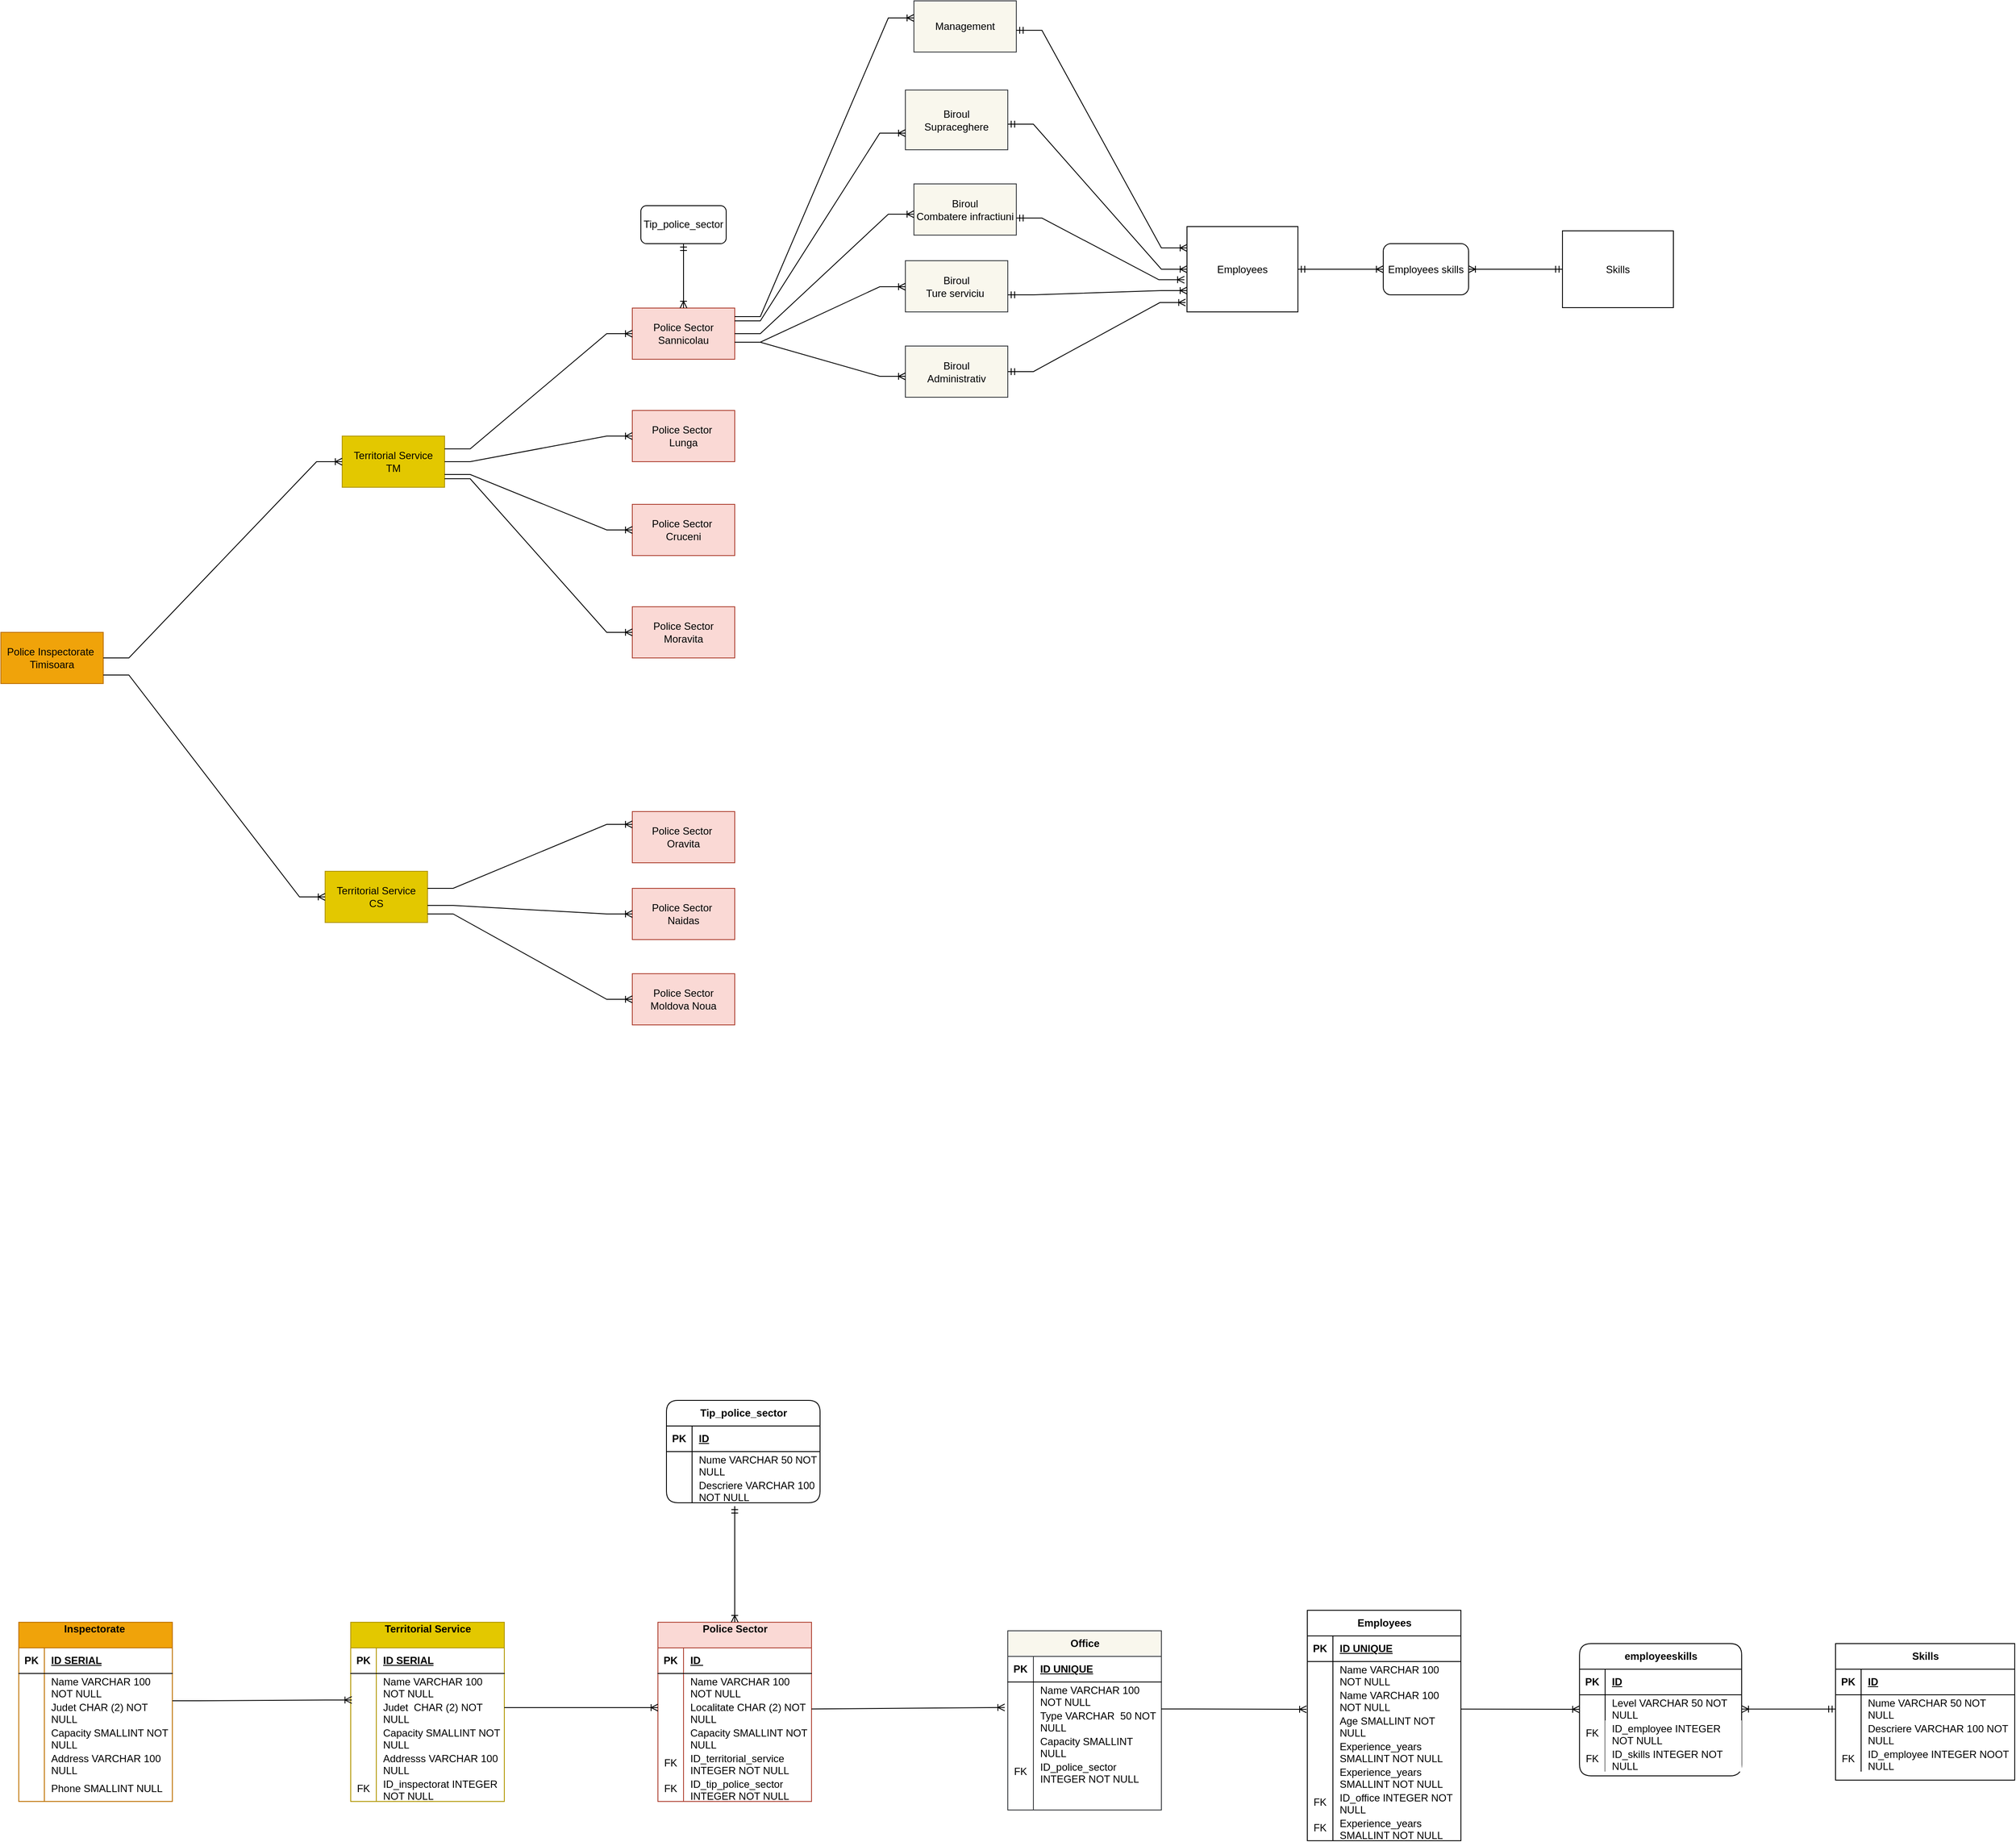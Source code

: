 <mxfile version="26.0.4">
  <diagram name="Pagină-1" id="tk4yPKOGJURjmuizrjEW">
    <mxGraphModel dx="2327" dy="1915" grid="1" gridSize="10" guides="1" tooltips="1" connect="1" arrows="1" fold="1" page="1" pageScale="1" pageWidth="827" pageHeight="1169" math="0" shadow="0">
      <root>
        <object label="" id="0">
          <mxCell />
        </object>
        <mxCell id="1" parent="0" />
        <mxCell id="RzF3BET0M-9ud9dv6s0I-14" value="Police Inspectorate&amp;nbsp;&lt;div&gt;Timisoara&lt;/div&gt;" style="rounded=0;whiteSpace=wrap;html=1;fillColor=#f0a30a;fontColor=#000000;strokeColor=#BD7000;" vertex="1" parent="1">
          <mxGeometry x="-340" y="100" width="120" height="60" as="geometry" />
        </mxCell>
        <mxCell id="RzF3BET0M-9ud9dv6s0I-17" value="Territorial Service&lt;div&gt;&lt;span style=&quot;background-color: transparent; color: light-dark(rgb(0, 0, 0), rgb(255, 255, 255));&quot;&gt;TM&lt;/span&gt;&lt;/div&gt;" style="rounded=0;whiteSpace=wrap;html=1;fillColor=#e3c800;fontColor=#000000;strokeColor=#B09500;" vertex="1" parent="1">
          <mxGeometry x="60" y="-130" width="120" height="60" as="geometry" />
        </mxCell>
        <mxCell id="RzF3BET0M-9ud9dv6s0I-18" value="Territorial Service&lt;div&gt;CS&lt;/div&gt;" style="rounded=0;whiteSpace=wrap;html=1;fillColor=#e3c800;fontColor=#000000;strokeColor=#B09500;" vertex="1" parent="1">
          <mxGeometry x="40" y="380" width="120" height="60" as="geometry" />
        </mxCell>
        <mxCell id="RzF3BET0M-9ud9dv6s0I-20" value="Police Sector Sannicolau" style="rounded=0;whiteSpace=wrap;html=1;fillColor=#fad9d5;strokeColor=#ae4132;" vertex="1" parent="1">
          <mxGeometry x="400" y="-280" width="120" height="60" as="geometry" />
        </mxCell>
        <mxCell id="RzF3BET0M-9ud9dv6s0I-21" value="Police Sector&amp;nbsp;&lt;div&gt;Lunga&lt;/div&gt;" style="rounded=0;whiteSpace=wrap;html=1;fillColor=#fad9d5;strokeColor=#ae4132;" vertex="1" parent="1">
          <mxGeometry x="400" y="-160" width="120" height="60" as="geometry" />
        </mxCell>
        <mxCell id="RzF3BET0M-9ud9dv6s0I-22" value="Police Sector Moravita" style="rounded=0;whiteSpace=wrap;html=1;fillColor=#fad9d5;strokeColor=#ae4132;" vertex="1" parent="1">
          <mxGeometry x="400" y="70" width="120" height="60" as="geometry" />
        </mxCell>
        <mxCell id="RzF3BET0M-9ud9dv6s0I-23" value="Police Sector&amp;nbsp;&lt;div&gt;Cruceni&lt;/div&gt;" style="rounded=0;whiteSpace=wrap;html=1;fillColor=#fad9d5;strokeColor=#ae4132;" vertex="1" parent="1">
          <mxGeometry x="400" y="-50" width="120" height="60" as="geometry" />
        </mxCell>
        <mxCell id="RzF3BET0M-9ud9dv6s0I-24" value="Police Sector&amp;nbsp;&lt;div&gt;Oravita&lt;/div&gt;" style="rounded=0;whiteSpace=wrap;html=1;fillColor=#fad9d5;strokeColor=#ae4132;" vertex="1" parent="1">
          <mxGeometry x="400" y="310" width="120" height="60" as="geometry" />
        </mxCell>
        <mxCell id="RzF3BET0M-9ud9dv6s0I-25" value="Police Sector Moldova Noua" style="rounded=0;whiteSpace=wrap;html=1;fillColor=#fad9d5;strokeColor=#ae4132;" vertex="1" parent="1">
          <mxGeometry x="400" y="500" width="120" height="60" as="geometry" />
        </mxCell>
        <mxCell id="RzF3BET0M-9ud9dv6s0I-26" value="Police Sector&amp;nbsp;&lt;div&gt;Naidas&lt;/div&gt;" style="rounded=0;whiteSpace=wrap;html=1;fillColor=#fad9d5;strokeColor=#ae4132;" vertex="1" parent="1">
          <mxGeometry x="400" y="400" width="120" height="60" as="geometry" />
        </mxCell>
        <mxCell id="RzF3BET0M-9ud9dv6s0I-32" value="Management" style="rounded=0;whiteSpace=wrap;html=1;fillColor=#f9f7ed;strokeColor=#36393d;" vertex="1" parent="1">
          <mxGeometry x="730" y="-640" width="120" height="60" as="geometry" />
        </mxCell>
        <mxCell id="RzF3BET0M-9ud9dv6s0I-33" value="Biroul&lt;div&gt;Supraceghere&lt;/div&gt;" style="rounded=0;whiteSpace=wrap;html=1;fillColor=#f9f7ed;strokeColor=#36393d;" vertex="1" parent="1">
          <mxGeometry x="720" y="-535.5" width="120" height="70" as="geometry" />
        </mxCell>
        <mxCell id="RzF3BET0M-9ud9dv6s0I-34" value="Biroul&lt;div&gt;Combatere infractiuni&lt;/div&gt;" style="rounded=0;whiteSpace=wrap;html=1;fillColor=#f9f7ed;strokeColor=#36393d;" vertex="1" parent="1">
          <mxGeometry x="730" y="-425.5" width="120" height="60" as="geometry" />
        </mxCell>
        <mxCell id="RzF3BET0M-9ud9dv6s0I-35" value="Biroul&lt;div&gt;Ture serviciu&amp;nbsp;&lt;/div&gt;" style="rounded=0;whiteSpace=wrap;html=1;fillColor=#f9f7ed;strokeColor=#36393d;" vertex="1" parent="1">
          <mxGeometry x="720" y="-335.5" width="120" height="60" as="geometry" />
        </mxCell>
        <mxCell id="RzF3BET0M-9ud9dv6s0I-36" value="Biroul&lt;div&gt;Administrativ&lt;/div&gt;" style="rounded=0;whiteSpace=wrap;html=1;fillColor=#f9f7ed;strokeColor=#36393d;" vertex="1" parent="1">
          <mxGeometry x="720" y="-235.5" width="120" height="60" as="geometry" />
        </mxCell>
        <mxCell id="RzF3BET0M-9ud9dv6s0I-37" value="Employees" style="rounded=0;whiteSpace=wrap;html=1;" vertex="1" parent="1">
          <mxGeometry x="1050" y="-375.5" width="130" height="100" as="geometry" />
        </mxCell>
        <mxCell id="RzF3BET0M-9ud9dv6s0I-38" value="Skills" style="rounded=0;whiteSpace=wrap;html=1;" vertex="1" parent="1">
          <mxGeometry x="1490" y="-370.5" width="130" height="90" as="geometry" />
        </mxCell>
        <mxCell id="RzF3BET0M-9ud9dv6s0I-39" value="" style="edgeStyle=entityRelationEdgeStyle;fontSize=12;html=1;endArrow=ERoneToMany;rounded=0;entryX=0;entryY=0.5;entryDx=0;entryDy=0;" edge="1" parent="1" target="RzF3BET0M-9ud9dv6s0I-17">
          <mxGeometry width="100" height="100" relative="1" as="geometry">
            <mxPoint x="-220" y="130" as="sourcePoint" />
            <mxPoint x="-120" y="30" as="targetPoint" />
          </mxGeometry>
        </mxCell>
        <mxCell id="RzF3BET0M-9ud9dv6s0I-40" value="" style="edgeStyle=entityRelationEdgeStyle;fontSize=12;html=1;endArrow=ERoneToMany;rounded=0;entryX=0;entryY=0.5;entryDx=0;entryDy=0;" edge="1" parent="1" target="RzF3BET0M-9ud9dv6s0I-18">
          <mxGeometry width="100" height="100" relative="1" as="geometry">
            <mxPoint x="-220" y="150" as="sourcePoint" />
            <mxPoint x="60" y="-80" as="targetPoint" />
          </mxGeometry>
        </mxCell>
        <mxCell id="RzF3BET0M-9ud9dv6s0I-41" value="" style="edgeStyle=entityRelationEdgeStyle;fontSize=12;html=1;endArrow=ERoneToMany;rounded=0;entryX=0;entryY=0.5;entryDx=0;entryDy=0;exitX=1;exitY=0.25;exitDx=0;exitDy=0;" edge="1" parent="1" source="RzF3BET0M-9ud9dv6s0I-17" target="RzF3BET0M-9ud9dv6s0I-20">
          <mxGeometry width="100" height="100" relative="1" as="geometry">
            <mxPoint x="190" y="-120" as="sourcePoint" />
            <mxPoint x="460" y="-325" as="targetPoint" />
            <Array as="points">
              <mxPoint x="620" y="-215" />
            </Array>
          </mxGeometry>
        </mxCell>
        <mxCell id="RzF3BET0M-9ud9dv6s0I-42" value="" style="edgeStyle=entityRelationEdgeStyle;fontSize=12;html=1;endArrow=ERoneToMany;rounded=0;entryX=0;entryY=0.5;entryDx=0;entryDy=0;exitX=1;exitY=0.5;exitDx=0;exitDy=0;" edge="1" parent="1" source="RzF3BET0M-9ud9dv6s0I-17">
          <mxGeometry width="100" height="100" relative="1" as="geometry">
            <mxPoint x="190" y="-100" as="sourcePoint" />
            <mxPoint x="400" y="-130" as="targetPoint" />
            <Array as="points">
              <mxPoint x="230" y="-40" />
              <mxPoint x="620" y="-95" />
              <mxPoint x="380" y="-20" />
            </Array>
          </mxGeometry>
        </mxCell>
        <mxCell id="RzF3BET0M-9ud9dv6s0I-43" value="" style="edgeStyle=entityRelationEdgeStyle;fontSize=12;html=1;endArrow=ERoneToMany;rounded=0;entryX=0;entryY=0.5;entryDx=0;entryDy=0;exitX=1;exitY=0.75;exitDx=0;exitDy=0;" edge="1" parent="1" source="RzF3BET0M-9ud9dv6s0I-17">
          <mxGeometry width="100" height="100" relative="1" as="geometry">
            <mxPoint x="190" y="10" as="sourcePoint" />
            <mxPoint x="400" y="-20" as="targetPoint" />
            <Array as="points">
              <mxPoint x="230" y="70" />
              <mxPoint x="620" y="15" />
              <mxPoint x="380" y="80" />
              <mxPoint x="380" y="90" />
            </Array>
          </mxGeometry>
        </mxCell>
        <mxCell id="RzF3BET0M-9ud9dv6s0I-44" value="" style="edgeStyle=entityRelationEdgeStyle;fontSize=12;html=1;endArrow=ERoneToMany;rounded=0;entryX=0;entryY=0.5;entryDx=0;entryDy=0;" edge="1" parent="1">
          <mxGeometry width="100" height="100" relative="1" as="geometry">
            <mxPoint x="180" y="-80" as="sourcePoint" />
            <mxPoint x="400" y="100" as="targetPoint" />
            <Array as="points">
              <mxPoint x="230" y="190" />
              <mxPoint x="620" y="135" />
              <mxPoint x="380" y="200" />
              <mxPoint x="380" y="210" />
            </Array>
          </mxGeometry>
        </mxCell>
        <mxCell id="RzF3BET0M-9ud9dv6s0I-45" value="" style="edgeStyle=entityRelationEdgeStyle;fontSize=12;html=1;endArrow=ERoneToMany;rounded=0;entryX=0;entryY=0.5;entryDx=0;entryDy=0;exitX=1;exitY=0.75;exitDx=0;exitDy=0;" edge="1" parent="1">
          <mxGeometry width="100" height="100" relative="1" as="geometry">
            <mxPoint x="520" y="-240.0" as="sourcePoint" />
            <mxPoint x="720" y="-200" as="targetPoint" />
            <Array as="points">
              <mxPoint x="550" y="-110" />
              <mxPoint x="940" y="-165" />
              <mxPoint x="700" y="-100" />
              <mxPoint x="700" y="-90" />
            </Array>
          </mxGeometry>
        </mxCell>
        <mxCell id="RzF3BET0M-9ud9dv6s0I-46" value="" style="edgeStyle=entityRelationEdgeStyle;fontSize=12;html=1;endArrow=ERoneToMany;rounded=0;entryX=0;entryY=0.75;entryDx=0;entryDy=0;exitX=1;exitY=0.75;exitDx=0;exitDy=0;" edge="1" parent="1">
          <mxGeometry width="100" height="100" relative="1" as="geometry">
            <mxPoint x="520" y="-240" as="sourcePoint" />
            <mxPoint x="720" y="-305.0" as="targetPoint" />
            <Array as="points">
              <mxPoint x="550" y="-110" />
              <mxPoint x="940" y="-165" />
              <mxPoint x="700" y="-100" />
              <mxPoint x="700" y="-90" />
            </Array>
          </mxGeometry>
        </mxCell>
        <mxCell id="RzF3BET0M-9ud9dv6s0I-47" value="" style="edgeStyle=entityRelationEdgeStyle;fontSize=12;html=1;endArrow=ERoneToMany;rounded=0;entryX=0;entryY=0.5;entryDx=0;entryDy=0;exitX=1;exitY=0.75;exitDx=0;exitDy=0;" edge="1" parent="1">
          <mxGeometry width="100" height="100" relative="1" as="geometry">
            <mxPoint x="520" y="-250" as="sourcePoint" />
            <mxPoint x="730" y="-390" as="targetPoint" />
            <Array as="points">
              <mxPoint x="550" y="-120" />
              <mxPoint x="940" y="-175" />
              <mxPoint x="700" y="-110" />
              <mxPoint x="700" y="-100" />
            </Array>
          </mxGeometry>
        </mxCell>
        <mxCell id="RzF3BET0M-9ud9dv6s0I-48" value="" style="edgeStyle=entityRelationEdgeStyle;fontSize=12;html=1;endArrow=ERoneToMany;rounded=0;entryX=0;entryY=0.5;entryDx=0;entryDy=0;exitX=1;exitY=0.25;exitDx=0;exitDy=0;" edge="1" parent="1" source="RzF3BET0M-9ud9dv6s0I-20">
          <mxGeometry width="100" height="100" relative="1" as="geometry">
            <mxPoint x="520" y="-525" as="sourcePoint" />
            <mxPoint x="720" y="-485" as="targetPoint" />
            <Array as="points">
              <mxPoint x="550" y="-395" />
              <mxPoint x="940" y="-450" />
              <mxPoint x="700" y="-385" />
              <mxPoint x="700" y="-375" />
            </Array>
          </mxGeometry>
        </mxCell>
        <mxCell id="RzF3BET0M-9ud9dv6s0I-49" value="" style="edgeStyle=entityRelationEdgeStyle;fontSize=12;html=1;endArrow=ERoneToMany;rounded=0;entryX=0;entryY=0.5;entryDx=0;entryDy=0;" edge="1" parent="1">
          <mxGeometry width="100" height="100" relative="1" as="geometry">
            <mxPoint x="520" y="-270" as="sourcePoint" />
            <mxPoint x="730" y="-620" as="targetPoint" />
            <Array as="points">
              <mxPoint x="560" y="-530" />
              <mxPoint x="560" y="-1095" />
              <mxPoint x="950" y="-585" />
              <mxPoint x="710" y="-520" />
              <mxPoint x="710" y="-510" />
            </Array>
          </mxGeometry>
        </mxCell>
        <mxCell id="RzF3BET0M-9ud9dv6s0I-50" value="" style="edgeStyle=entityRelationEdgeStyle;fontSize=12;html=1;endArrow=ERoneToMany;rounded=0;entryX=0;entryY=0.25;entryDx=0;entryDy=0;" edge="1" parent="1" target="RzF3BET0M-9ud9dv6s0I-24">
          <mxGeometry width="100" height="100" relative="1" as="geometry">
            <mxPoint x="160" y="400" as="sourcePoint" />
            <mxPoint x="260" y="300" as="targetPoint" />
          </mxGeometry>
        </mxCell>
        <mxCell id="RzF3BET0M-9ud9dv6s0I-51" value="" style="edgeStyle=entityRelationEdgeStyle;fontSize=12;html=1;endArrow=ERoneToMany;rounded=0;entryX=0;entryY=0.5;entryDx=0;entryDy=0;" edge="1" parent="1" target="RzF3BET0M-9ud9dv6s0I-26">
          <mxGeometry width="100" height="100" relative="1" as="geometry">
            <mxPoint x="160" y="420" as="sourcePoint" />
            <mxPoint x="260" y="320" as="targetPoint" />
          </mxGeometry>
        </mxCell>
        <mxCell id="RzF3BET0M-9ud9dv6s0I-52" value="" style="edgeStyle=entityRelationEdgeStyle;fontSize=12;html=1;endArrow=ERoneToMany;rounded=0;entryX=0;entryY=0.5;entryDx=0;entryDy=0;" edge="1" parent="1" target="RzF3BET0M-9ud9dv6s0I-25">
          <mxGeometry width="100" height="100" relative="1" as="geometry">
            <mxPoint x="160" y="430" as="sourcePoint" />
            <mxPoint x="260" y="330" as="targetPoint" />
          </mxGeometry>
        </mxCell>
        <mxCell id="RzF3BET0M-9ud9dv6s0I-54" value="Employees skills" style="rounded=1;whiteSpace=wrap;html=1;" vertex="1" parent="1">
          <mxGeometry x="1280" y="-355.5" width="100" height="60" as="geometry" />
        </mxCell>
        <mxCell id="RzF3BET0M-9ud9dv6s0I-63" value="" style="edgeStyle=entityRelationEdgeStyle;fontSize=12;html=1;endArrow=ERoneToMany;startArrow=ERmandOne;rounded=0;entryX=0;entryY=0.5;entryDx=0;entryDy=0;" edge="1" parent="1" target="RzF3BET0M-9ud9dv6s0I-37">
          <mxGeometry width="100" height="100" relative="1" as="geometry">
            <mxPoint x="840" y="-495.5" as="sourcePoint" />
            <mxPoint x="940" y="-595.5" as="targetPoint" />
          </mxGeometry>
        </mxCell>
        <mxCell id="RzF3BET0M-9ud9dv6s0I-64" value="" style="edgeStyle=entityRelationEdgeStyle;fontSize=12;html=1;endArrow=ERoneToMany;startArrow=ERmandOne;rounded=0;entryX=-0.023;entryY=0.623;entryDx=0;entryDy=0;entryPerimeter=0;" edge="1" parent="1" target="RzF3BET0M-9ud9dv6s0I-37">
          <mxGeometry width="100" height="100" relative="1" as="geometry">
            <mxPoint x="850" y="-385.5" as="sourcePoint" />
            <mxPoint x="1040" y="-315.5" as="targetPoint" />
          </mxGeometry>
        </mxCell>
        <mxCell id="RzF3BET0M-9ud9dv6s0I-65" value="" style="edgeStyle=entityRelationEdgeStyle;fontSize=12;html=1;endArrow=ERoneToMany;startArrow=ERmandOne;rounded=0;entryX=0;entryY=0.75;entryDx=0;entryDy=0;" edge="1" parent="1" target="RzF3BET0M-9ud9dv6s0I-37">
          <mxGeometry width="100" height="100" relative="1" as="geometry">
            <mxPoint x="840" y="-295.5" as="sourcePoint" />
            <mxPoint x="940" y="-395.5" as="targetPoint" />
          </mxGeometry>
        </mxCell>
        <mxCell id="RzF3BET0M-9ud9dv6s0I-66" value="" style="edgeStyle=entityRelationEdgeStyle;fontSize=12;html=1;endArrow=ERoneToMany;startArrow=ERmandOne;rounded=0;entryX=-0.013;entryY=0.89;entryDx=0;entryDy=0;entryPerimeter=0;" edge="1" parent="1" target="RzF3BET0M-9ud9dv6s0I-37">
          <mxGeometry width="100" height="100" relative="1" as="geometry">
            <mxPoint x="840" y="-205.5" as="sourcePoint" />
            <mxPoint x="940" y="-305.5" as="targetPoint" />
          </mxGeometry>
        </mxCell>
        <mxCell id="RzF3BET0M-9ud9dv6s0I-67" value="" style="edgeStyle=entityRelationEdgeStyle;fontSize=12;html=1;endArrow=ERoneToMany;startArrow=ERmandOne;rounded=0;entryX=0;entryY=0.25;entryDx=0;entryDy=0;" edge="1" parent="1" target="RzF3BET0M-9ud9dv6s0I-37">
          <mxGeometry width="100" height="100" relative="1" as="geometry">
            <mxPoint x="850" y="-605.5" as="sourcePoint" />
            <mxPoint x="950" y="-705.5" as="targetPoint" />
          </mxGeometry>
        </mxCell>
        <mxCell id="RzF3BET0M-9ud9dv6s0I-69" value="" style="edgeStyle=entityRelationEdgeStyle;fontSize=12;html=1;endArrow=ERoneToMany;startArrow=ERmandOne;rounded=0;entryX=0;entryY=0.5;entryDx=0;entryDy=0;" edge="1" parent="1" target="RzF3BET0M-9ud9dv6s0I-54">
          <mxGeometry width="100" height="100" relative="1" as="geometry">
            <mxPoint x="1180" y="-325.5" as="sourcePoint" />
            <mxPoint x="1280" y="-425.5" as="targetPoint" />
            <Array as="points">
              <mxPoint x="1240" y="-365.5" />
            </Array>
          </mxGeometry>
        </mxCell>
        <mxCell id="RzF3BET0M-9ud9dv6s0I-70" value="" style="fontSize=12;html=1;endArrow=ERoneToMany;startArrow=ERmandOne;rounded=0;entryX=1;entryY=0.5;entryDx=0;entryDy=0;exitX=0;exitY=0.5;exitDx=0;exitDy=0;" edge="1" parent="1" source="RzF3BET0M-9ud9dv6s0I-38" target="RzF3BET0M-9ud9dv6s0I-54">
          <mxGeometry width="100" height="100" relative="1" as="geometry">
            <mxPoint x="1440" y="-315.5" as="sourcePoint" />
            <mxPoint x="1430" y="-15.5" as="targetPoint" />
          </mxGeometry>
        </mxCell>
        <mxCell id="RzF3BET0M-9ud9dv6s0I-71" value="Inspectorate&amp;nbsp;&lt;div&gt;&lt;br&gt;&lt;/div&gt;" style="shape=table;startSize=30;container=1;collapsible=1;childLayout=tableLayout;fixedRows=1;rowLines=0;fontStyle=1;align=center;resizeLast=1;html=1;fillColor=#f0a30a;fontColor=#000000;strokeColor=#BD7000;" vertex="1" parent="1">
          <mxGeometry x="-319" y="1260" width="180" height="210" as="geometry" />
        </mxCell>
        <mxCell id="RzF3BET0M-9ud9dv6s0I-72" value="" style="shape=tableRow;horizontal=0;startSize=0;swimlaneHead=0;swimlaneBody=0;fillColor=none;collapsible=0;dropTarget=0;points=[[0,0.5],[1,0.5]];portConstraint=eastwest;top=0;left=0;right=0;bottom=1;" vertex="1" parent="RzF3BET0M-9ud9dv6s0I-71">
          <mxGeometry y="30" width="180" height="30" as="geometry" />
        </mxCell>
        <mxCell id="RzF3BET0M-9ud9dv6s0I-73" value="PK" style="shape=partialRectangle;connectable=0;fillColor=none;top=0;left=0;bottom=0;right=0;fontStyle=1;overflow=hidden;whiteSpace=wrap;html=1;" vertex="1" parent="RzF3BET0M-9ud9dv6s0I-72">
          <mxGeometry width="30" height="30" as="geometry">
            <mxRectangle width="30" height="30" as="alternateBounds" />
          </mxGeometry>
        </mxCell>
        <mxCell id="RzF3BET0M-9ud9dv6s0I-74" value="ID SERIAL" style="shape=partialRectangle;connectable=0;fillColor=none;top=0;left=0;bottom=0;right=0;align=left;spacingLeft=6;fontStyle=5;overflow=hidden;whiteSpace=wrap;html=1;" vertex="1" parent="RzF3BET0M-9ud9dv6s0I-72">
          <mxGeometry x="30" width="150" height="30" as="geometry">
            <mxRectangle width="150" height="30" as="alternateBounds" />
          </mxGeometry>
        </mxCell>
        <mxCell id="RzF3BET0M-9ud9dv6s0I-75" value="" style="shape=tableRow;horizontal=0;startSize=0;swimlaneHead=0;swimlaneBody=0;fillColor=none;collapsible=0;dropTarget=0;points=[[0,0.5],[1,0.5]];portConstraint=eastwest;top=0;left=0;right=0;bottom=0;" vertex="1" parent="RzF3BET0M-9ud9dv6s0I-71">
          <mxGeometry y="60" width="180" height="30" as="geometry" />
        </mxCell>
        <mxCell id="RzF3BET0M-9ud9dv6s0I-76" value="" style="shape=partialRectangle;connectable=0;fillColor=none;top=0;left=0;bottom=0;right=0;editable=1;overflow=hidden;whiteSpace=wrap;html=1;" vertex="1" parent="RzF3BET0M-9ud9dv6s0I-75">
          <mxGeometry width="30" height="30" as="geometry">
            <mxRectangle width="30" height="30" as="alternateBounds" />
          </mxGeometry>
        </mxCell>
        <mxCell id="RzF3BET0M-9ud9dv6s0I-77" value="Name VARCHAR 100 NOT NULL" style="shape=partialRectangle;connectable=0;fillColor=none;top=0;left=0;bottom=0;right=0;align=left;spacingLeft=6;overflow=hidden;whiteSpace=wrap;html=1;" vertex="1" parent="RzF3BET0M-9ud9dv6s0I-75">
          <mxGeometry x="30" width="150" height="30" as="geometry">
            <mxRectangle width="150" height="30" as="alternateBounds" />
          </mxGeometry>
        </mxCell>
        <mxCell id="RzF3BET0M-9ud9dv6s0I-78" value="" style="shape=tableRow;horizontal=0;startSize=0;swimlaneHead=0;swimlaneBody=0;fillColor=none;collapsible=0;dropTarget=0;points=[[0,0.5],[1,0.5]];portConstraint=eastwest;top=0;left=0;right=0;bottom=0;" vertex="1" parent="RzF3BET0M-9ud9dv6s0I-71">
          <mxGeometry y="90" width="180" height="30" as="geometry" />
        </mxCell>
        <mxCell id="RzF3BET0M-9ud9dv6s0I-79" value="" style="shape=partialRectangle;connectable=0;fillColor=none;top=0;left=0;bottom=0;right=0;editable=1;overflow=hidden;whiteSpace=wrap;html=1;" vertex="1" parent="RzF3BET0M-9ud9dv6s0I-78">
          <mxGeometry width="30" height="30" as="geometry">
            <mxRectangle width="30" height="30" as="alternateBounds" />
          </mxGeometry>
        </mxCell>
        <mxCell id="RzF3BET0M-9ud9dv6s0I-80" value="Judet CHAR (2) NOT NULL" style="shape=partialRectangle;connectable=0;fillColor=none;top=0;left=0;bottom=0;right=0;align=left;spacingLeft=6;overflow=hidden;whiteSpace=wrap;html=1;" vertex="1" parent="RzF3BET0M-9ud9dv6s0I-78">
          <mxGeometry x="30" width="150" height="30" as="geometry">
            <mxRectangle width="150" height="30" as="alternateBounds" />
          </mxGeometry>
        </mxCell>
        <mxCell id="RzF3BET0M-9ud9dv6s0I-81" value="" style="shape=tableRow;horizontal=0;startSize=0;swimlaneHead=0;swimlaneBody=0;fillColor=none;collapsible=0;dropTarget=0;points=[[0,0.5],[1,0.5]];portConstraint=eastwest;top=0;left=0;right=0;bottom=0;" vertex="1" parent="RzF3BET0M-9ud9dv6s0I-71">
          <mxGeometry y="120" width="180" height="30" as="geometry" />
        </mxCell>
        <mxCell id="RzF3BET0M-9ud9dv6s0I-82" value="" style="shape=partialRectangle;connectable=0;fillColor=none;top=0;left=0;bottom=0;right=0;editable=1;overflow=hidden;whiteSpace=wrap;html=1;" vertex="1" parent="RzF3BET0M-9ud9dv6s0I-81">
          <mxGeometry width="30" height="30" as="geometry">
            <mxRectangle width="30" height="30" as="alternateBounds" />
          </mxGeometry>
        </mxCell>
        <mxCell id="RzF3BET0M-9ud9dv6s0I-83" value="Capacity SMALLINT NOT NULL" style="shape=partialRectangle;connectable=0;fillColor=none;top=0;left=0;bottom=0;right=0;align=left;spacingLeft=6;overflow=hidden;whiteSpace=wrap;html=1;" vertex="1" parent="RzF3BET0M-9ud9dv6s0I-81">
          <mxGeometry x="30" width="150" height="30" as="geometry">
            <mxRectangle width="150" height="30" as="alternateBounds" />
          </mxGeometry>
        </mxCell>
        <mxCell id="RzF3BET0M-9ud9dv6s0I-84" value="" style="shape=tableRow;horizontal=0;startSize=0;swimlaneHead=0;swimlaneBody=0;fillColor=none;collapsible=0;dropTarget=0;points=[[0,0.5],[1,0.5]];portConstraint=eastwest;top=0;left=0;right=0;bottom=0;" vertex="1" parent="RzF3BET0M-9ud9dv6s0I-71">
          <mxGeometry y="150" width="180" height="30" as="geometry" />
        </mxCell>
        <mxCell id="RzF3BET0M-9ud9dv6s0I-85" value="" style="shape=partialRectangle;connectable=0;fillColor=none;top=0;left=0;bottom=0;right=0;editable=1;overflow=hidden;whiteSpace=wrap;html=1;" vertex="1" parent="RzF3BET0M-9ud9dv6s0I-84">
          <mxGeometry width="30" height="30" as="geometry">
            <mxRectangle width="30" height="30" as="alternateBounds" />
          </mxGeometry>
        </mxCell>
        <mxCell id="RzF3BET0M-9ud9dv6s0I-86" value="Address VARCHAR 100 NULL" style="shape=partialRectangle;connectable=0;fillColor=none;top=0;left=0;bottom=0;right=0;align=left;spacingLeft=6;overflow=hidden;whiteSpace=wrap;html=1;" vertex="1" parent="RzF3BET0M-9ud9dv6s0I-84">
          <mxGeometry x="30" width="150" height="30" as="geometry">
            <mxRectangle width="150" height="30" as="alternateBounds" />
          </mxGeometry>
        </mxCell>
        <mxCell id="RzF3BET0M-9ud9dv6s0I-305" value="" style="shape=tableRow;horizontal=0;startSize=0;swimlaneHead=0;swimlaneBody=0;fillColor=none;collapsible=0;dropTarget=0;points=[[0,0.5],[1,0.5]];portConstraint=eastwest;top=0;left=0;right=0;bottom=0;" vertex="1" parent="RzF3BET0M-9ud9dv6s0I-71">
          <mxGeometry y="180" width="180" height="30" as="geometry" />
        </mxCell>
        <mxCell id="RzF3BET0M-9ud9dv6s0I-306" value="" style="shape=partialRectangle;connectable=0;fillColor=none;top=0;left=0;bottom=0;right=0;editable=1;overflow=hidden;whiteSpace=wrap;html=1;" vertex="1" parent="RzF3BET0M-9ud9dv6s0I-305">
          <mxGeometry width="30" height="30" as="geometry">
            <mxRectangle width="30" height="30" as="alternateBounds" />
          </mxGeometry>
        </mxCell>
        <mxCell id="RzF3BET0M-9ud9dv6s0I-307" value="Phone SMALLINT NULL" style="shape=partialRectangle;connectable=0;fillColor=none;top=0;left=0;bottom=0;right=0;align=left;spacingLeft=6;overflow=hidden;whiteSpace=wrap;html=1;" vertex="1" parent="RzF3BET0M-9ud9dv6s0I-305">
          <mxGeometry x="30" width="150" height="30" as="geometry">
            <mxRectangle width="150" height="30" as="alternateBounds" />
          </mxGeometry>
        </mxCell>
        <mxCell id="RzF3BET0M-9ud9dv6s0I-87" value="Territorial Service&lt;div&gt;&lt;br&gt;&lt;/div&gt;" style="shape=table;startSize=30;container=1;collapsible=1;childLayout=tableLayout;fixedRows=1;rowLines=0;fontStyle=1;align=center;resizeLast=1;html=1;fillColor=#e3c800;fontColor=#000000;strokeColor=#B09500;" vertex="1" parent="1">
          <mxGeometry x="70" y="1260" width="180" height="210" as="geometry" />
        </mxCell>
        <mxCell id="RzF3BET0M-9ud9dv6s0I-88" value="" style="shape=tableRow;horizontal=0;startSize=0;swimlaneHead=0;swimlaneBody=0;fillColor=none;collapsible=0;dropTarget=0;points=[[0,0.5],[1,0.5]];portConstraint=eastwest;top=0;left=0;right=0;bottom=1;" vertex="1" parent="RzF3BET0M-9ud9dv6s0I-87">
          <mxGeometry y="30" width="180" height="30" as="geometry" />
        </mxCell>
        <mxCell id="RzF3BET0M-9ud9dv6s0I-89" value="PK" style="shape=partialRectangle;connectable=0;fillColor=none;top=0;left=0;bottom=0;right=0;fontStyle=1;overflow=hidden;whiteSpace=wrap;html=1;" vertex="1" parent="RzF3BET0M-9ud9dv6s0I-88">
          <mxGeometry width="30" height="30" as="geometry">
            <mxRectangle width="30" height="30" as="alternateBounds" />
          </mxGeometry>
        </mxCell>
        <mxCell id="RzF3BET0M-9ud9dv6s0I-90" value="ID SERIAL" style="shape=partialRectangle;connectable=0;fillColor=none;top=0;left=0;bottom=0;right=0;align=left;spacingLeft=6;fontStyle=5;overflow=hidden;whiteSpace=wrap;html=1;" vertex="1" parent="RzF3BET0M-9ud9dv6s0I-88">
          <mxGeometry x="30" width="150" height="30" as="geometry">
            <mxRectangle width="150" height="30" as="alternateBounds" />
          </mxGeometry>
        </mxCell>
        <mxCell id="RzF3BET0M-9ud9dv6s0I-91" value="" style="shape=tableRow;horizontal=0;startSize=0;swimlaneHead=0;swimlaneBody=0;fillColor=none;collapsible=0;dropTarget=0;points=[[0,0.5],[1,0.5]];portConstraint=eastwest;top=0;left=0;right=0;bottom=0;" vertex="1" parent="RzF3BET0M-9ud9dv6s0I-87">
          <mxGeometry y="60" width="180" height="30" as="geometry" />
        </mxCell>
        <mxCell id="RzF3BET0M-9ud9dv6s0I-92" value="" style="shape=partialRectangle;connectable=0;fillColor=none;top=0;left=0;bottom=0;right=0;editable=1;overflow=hidden;whiteSpace=wrap;html=1;" vertex="1" parent="RzF3BET0M-9ud9dv6s0I-91">
          <mxGeometry width="30" height="30" as="geometry">
            <mxRectangle width="30" height="30" as="alternateBounds" />
          </mxGeometry>
        </mxCell>
        <mxCell id="RzF3BET0M-9ud9dv6s0I-93" value="Name VARCHAR 100 NOT NULL" style="shape=partialRectangle;connectable=0;fillColor=none;top=0;left=0;bottom=0;right=0;align=left;spacingLeft=6;overflow=hidden;whiteSpace=wrap;html=1;" vertex="1" parent="RzF3BET0M-9ud9dv6s0I-91">
          <mxGeometry x="30" width="150" height="30" as="geometry">
            <mxRectangle width="150" height="30" as="alternateBounds" />
          </mxGeometry>
        </mxCell>
        <mxCell id="RzF3BET0M-9ud9dv6s0I-94" value="" style="shape=tableRow;horizontal=0;startSize=0;swimlaneHead=0;swimlaneBody=0;fillColor=none;collapsible=0;dropTarget=0;points=[[0,0.5],[1,0.5]];portConstraint=eastwest;top=0;left=0;right=0;bottom=0;" vertex="1" parent="RzF3BET0M-9ud9dv6s0I-87">
          <mxGeometry y="90" width="180" height="30" as="geometry" />
        </mxCell>
        <mxCell id="RzF3BET0M-9ud9dv6s0I-95" value="" style="shape=partialRectangle;connectable=0;fillColor=none;top=0;left=0;bottom=0;right=0;editable=1;overflow=hidden;whiteSpace=wrap;html=1;" vertex="1" parent="RzF3BET0M-9ud9dv6s0I-94">
          <mxGeometry width="30" height="30" as="geometry">
            <mxRectangle width="30" height="30" as="alternateBounds" />
          </mxGeometry>
        </mxCell>
        <mxCell id="RzF3BET0M-9ud9dv6s0I-96" value="Judet&amp;nbsp; CHAR (2) NOT NULL" style="shape=partialRectangle;connectable=0;fillColor=none;top=0;left=0;bottom=0;right=0;align=left;spacingLeft=6;overflow=hidden;whiteSpace=wrap;html=1;" vertex="1" parent="RzF3BET0M-9ud9dv6s0I-94">
          <mxGeometry x="30" width="150" height="30" as="geometry">
            <mxRectangle width="150" height="30" as="alternateBounds" />
          </mxGeometry>
        </mxCell>
        <mxCell id="RzF3BET0M-9ud9dv6s0I-97" value="" style="shape=tableRow;horizontal=0;startSize=0;swimlaneHead=0;swimlaneBody=0;fillColor=none;collapsible=0;dropTarget=0;points=[[0,0.5],[1,0.5]];portConstraint=eastwest;top=0;left=0;right=0;bottom=0;" vertex="1" parent="RzF3BET0M-9ud9dv6s0I-87">
          <mxGeometry y="120" width="180" height="30" as="geometry" />
        </mxCell>
        <mxCell id="RzF3BET0M-9ud9dv6s0I-98" value="" style="shape=partialRectangle;connectable=0;fillColor=none;top=0;left=0;bottom=0;right=0;editable=1;overflow=hidden;whiteSpace=wrap;html=1;" vertex="1" parent="RzF3BET0M-9ud9dv6s0I-97">
          <mxGeometry width="30" height="30" as="geometry">
            <mxRectangle width="30" height="30" as="alternateBounds" />
          </mxGeometry>
        </mxCell>
        <mxCell id="RzF3BET0M-9ud9dv6s0I-99" value="Capacity SMALLINT NOT NULL" style="shape=partialRectangle;connectable=0;fillColor=none;top=0;left=0;bottom=0;right=0;align=left;spacingLeft=6;overflow=hidden;whiteSpace=wrap;html=1;" vertex="1" parent="RzF3BET0M-9ud9dv6s0I-97">
          <mxGeometry x="30" width="150" height="30" as="geometry">
            <mxRectangle width="150" height="30" as="alternateBounds" />
          </mxGeometry>
        </mxCell>
        <mxCell id="RzF3BET0M-9ud9dv6s0I-126" value="" style="shape=tableRow;horizontal=0;startSize=0;swimlaneHead=0;swimlaneBody=0;fillColor=none;collapsible=0;dropTarget=0;points=[[0,0.5],[1,0.5]];portConstraint=eastwest;top=0;left=0;right=0;bottom=0;" vertex="1" parent="RzF3BET0M-9ud9dv6s0I-87">
          <mxGeometry y="150" width="180" height="30" as="geometry" />
        </mxCell>
        <mxCell id="RzF3BET0M-9ud9dv6s0I-127" value="" style="shape=partialRectangle;connectable=0;fillColor=none;top=0;left=0;bottom=0;right=0;editable=1;overflow=hidden;whiteSpace=wrap;html=1;" vertex="1" parent="RzF3BET0M-9ud9dv6s0I-126">
          <mxGeometry width="30" height="30" as="geometry">
            <mxRectangle width="30" height="30" as="alternateBounds" />
          </mxGeometry>
        </mxCell>
        <mxCell id="RzF3BET0M-9ud9dv6s0I-128" value="Addresss VARCHAR 100 NULL" style="shape=partialRectangle;connectable=0;fillColor=none;top=0;left=0;bottom=0;right=0;align=left;spacingLeft=6;overflow=hidden;whiteSpace=wrap;html=1;" vertex="1" parent="RzF3BET0M-9ud9dv6s0I-126">
          <mxGeometry x="30" width="150" height="30" as="geometry">
            <mxRectangle width="150" height="30" as="alternateBounds" />
          </mxGeometry>
        </mxCell>
        <mxCell id="RzF3BET0M-9ud9dv6s0I-129" value="" style="shape=tableRow;horizontal=0;startSize=0;swimlaneHead=0;swimlaneBody=0;fillColor=none;collapsible=0;dropTarget=0;points=[[0,0.5],[1,0.5]];portConstraint=eastwest;top=0;left=0;right=0;bottom=0;" vertex="1" parent="RzF3BET0M-9ud9dv6s0I-87">
          <mxGeometry y="180" width="180" height="30" as="geometry" />
        </mxCell>
        <mxCell id="RzF3BET0M-9ud9dv6s0I-130" value="FK" style="shape=partialRectangle;connectable=0;fillColor=none;top=0;left=0;bottom=0;right=0;editable=1;overflow=hidden;whiteSpace=wrap;html=1;" vertex="1" parent="RzF3BET0M-9ud9dv6s0I-129">
          <mxGeometry width="30" height="30" as="geometry">
            <mxRectangle width="30" height="30" as="alternateBounds" />
          </mxGeometry>
        </mxCell>
        <mxCell id="RzF3BET0M-9ud9dv6s0I-131" value="ID_inspectorat INTEGER NOT NULL" style="shape=partialRectangle;connectable=0;fillColor=none;top=0;left=0;bottom=0;right=0;align=left;spacingLeft=6;overflow=hidden;whiteSpace=wrap;html=1;" vertex="1" parent="RzF3BET0M-9ud9dv6s0I-129">
          <mxGeometry x="30" width="150" height="30" as="geometry">
            <mxRectangle width="150" height="30" as="alternateBounds" />
          </mxGeometry>
        </mxCell>
        <mxCell id="RzF3BET0M-9ud9dv6s0I-167" value="Police Sector&lt;div&gt;&lt;br&gt;&lt;/div&gt;" style="shape=table;startSize=30;container=1;collapsible=1;childLayout=tableLayout;fixedRows=1;rowLines=0;fontStyle=1;align=center;resizeLast=1;html=1;fillColor=#fad9d5;strokeColor=#ae4132;" vertex="1" parent="1">
          <mxGeometry x="430" y="1260" width="180" height="210" as="geometry" />
        </mxCell>
        <mxCell id="RzF3BET0M-9ud9dv6s0I-168" value="" style="shape=tableRow;horizontal=0;startSize=0;swimlaneHead=0;swimlaneBody=0;fillColor=none;collapsible=0;dropTarget=0;points=[[0,0.5],[1,0.5]];portConstraint=eastwest;top=0;left=0;right=0;bottom=1;" vertex="1" parent="RzF3BET0M-9ud9dv6s0I-167">
          <mxGeometry y="30" width="180" height="30" as="geometry" />
        </mxCell>
        <mxCell id="RzF3BET0M-9ud9dv6s0I-169" value="PK" style="shape=partialRectangle;connectable=0;fillColor=none;top=0;left=0;bottom=0;right=0;fontStyle=1;overflow=hidden;whiteSpace=wrap;html=1;" vertex="1" parent="RzF3BET0M-9ud9dv6s0I-168">
          <mxGeometry width="30" height="30" as="geometry">
            <mxRectangle width="30" height="30" as="alternateBounds" />
          </mxGeometry>
        </mxCell>
        <mxCell id="RzF3BET0M-9ud9dv6s0I-170" value="ID&amp;nbsp;" style="shape=partialRectangle;connectable=0;fillColor=none;top=0;left=0;bottom=0;right=0;align=left;spacingLeft=6;fontStyle=5;overflow=hidden;whiteSpace=wrap;html=1;" vertex="1" parent="RzF3BET0M-9ud9dv6s0I-168">
          <mxGeometry x="30" width="150" height="30" as="geometry">
            <mxRectangle width="150" height="30" as="alternateBounds" />
          </mxGeometry>
        </mxCell>
        <mxCell id="RzF3BET0M-9ud9dv6s0I-171" value="" style="shape=tableRow;horizontal=0;startSize=0;swimlaneHead=0;swimlaneBody=0;fillColor=none;collapsible=0;dropTarget=0;points=[[0,0.5],[1,0.5]];portConstraint=eastwest;top=0;left=0;right=0;bottom=0;" vertex="1" parent="RzF3BET0M-9ud9dv6s0I-167">
          <mxGeometry y="60" width="180" height="30" as="geometry" />
        </mxCell>
        <mxCell id="RzF3BET0M-9ud9dv6s0I-172" value="" style="shape=partialRectangle;connectable=0;fillColor=none;top=0;left=0;bottom=0;right=0;editable=1;overflow=hidden;whiteSpace=wrap;html=1;" vertex="1" parent="RzF3BET0M-9ud9dv6s0I-171">
          <mxGeometry width="30" height="30" as="geometry">
            <mxRectangle width="30" height="30" as="alternateBounds" />
          </mxGeometry>
        </mxCell>
        <mxCell id="RzF3BET0M-9ud9dv6s0I-173" value="Name VARCHAR 100 NOT NULL" style="shape=partialRectangle;connectable=0;fillColor=none;top=0;left=0;bottom=0;right=0;align=left;spacingLeft=6;overflow=hidden;whiteSpace=wrap;html=1;" vertex="1" parent="RzF3BET0M-9ud9dv6s0I-171">
          <mxGeometry x="30" width="150" height="30" as="geometry">
            <mxRectangle width="150" height="30" as="alternateBounds" />
          </mxGeometry>
        </mxCell>
        <mxCell id="RzF3BET0M-9ud9dv6s0I-174" value="" style="shape=tableRow;horizontal=0;startSize=0;swimlaneHead=0;swimlaneBody=0;fillColor=none;collapsible=0;dropTarget=0;points=[[0,0.5],[1,0.5]];portConstraint=eastwest;top=0;left=0;right=0;bottom=0;" vertex="1" parent="RzF3BET0M-9ud9dv6s0I-167">
          <mxGeometry y="90" width="180" height="30" as="geometry" />
        </mxCell>
        <mxCell id="RzF3BET0M-9ud9dv6s0I-175" value="" style="shape=partialRectangle;connectable=0;fillColor=none;top=0;left=0;bottom=0;right=0;editable=1;overflow=hidden;whiteSpace=wrap;html=1;" vertex="1" parent="RzF3BET0M-9ud9dv6s0I-174">
          <mxGeometry width="30" height="30" as="geometry">
            <mxRectangle width="30" height="30" as="alternateBounds" />
          </mxGeometry>
        </mxCell>
        <mxCell id="RzF3BET0M-9ud9dv6s0I-176" value="Localitate CHAR (2) NOT NULL" style="shape=partialRectangle;connectable=0;fillColor=none;top=0;left=0;bottom=0;right=0;align=left;spacingLeft=6;overflow=hidden;whiteSpace=wrap;html=1;" vertex="1" parent="RzF3BET0M-9ud9dv6s0I-174">
          <mxGeometry x="30" width="150" height="30" as="geometry">
            <mxRectangle width="150" height="30" as="alternateBounds" />
          </mxGeometry>
        </mxCell>
        <mxCell id="RzF3BET0M-9ud9dv6s0I-177" value="" style="shape=tableRow;horizontal=0;startSize=0;swimlaneHead=0;swimlaneBody=0;fillColor=none;collapsible=0;dropTarget=0;points=[[0,0.5],[1,0.5]];portConstraint=eastwest;top=0;left=0;right=0;bottom=0;" vertex="1" parent="RzF3BET0M-9ud9dv6s0I-167">
          <mxGeometry y="120" width="180" height="30" as="geometry" />
        </mxCell>
        <mxCell id="RzF3BET0M-9ud9dv6s0I-178" value="" style="shape=partialRectangle;connectable=0;fillColor=none;top=0;left=0;bottom=0;right=0;editable=1;overflow=hidden;whiteSpace=wrap;html=1;" vertex="1" parent="RzF3BET0M-9ud9dv6s0I-177">
          <mxGeometry width="30" height="30" as="geometry">
            <mxRectangle width="30" height="30" as="alternateBounds" />
          </mxGeometry>
        </mxCell>
        <mxCell id="RzF3BET0M-9ud9dv6s0I-179" value="Capacity SMALLINT NOT NULL" style="shape=partialRectangle;connectable=0;fillColor=none;top=0;left=0;bottom=0;right=0;align=left;spacingLeft=6;overflow=hidden;whiteSpace=wrap;html=1;" vertex="1" parent="RzF3BET0M-9ud9dv6s0I-177">
          <mxGeometry x="30" width="150" height="30" as="geometry">
            <mxRectangle width="150" height="30" as="alternateBounds" />
          </mxGeometry>
        </mxCell>
        <mxCell id="RzF3BET0M-9ud9dv6s0I-194" value="" style="shape=tableRow;horizontal=0;startSize=0;swimlaneHead=0;swimlaneBody=0;fillColor=none;collapsible=0;dropTarget=0;points=[[0,0.5],[1,0.5]];portConstraint=eastwest;top=0;left=0;right=0;bottom=0;" vertex="1" parent="RzF3BET0M-9ud9dv6s0I-167">
          <mxGeometry y="150" width="180" height="30" as="geometry" />
        </mxCell>
        <mxCell id="RzF3BET0M-9ud9dv6s0I-195" value="FK" style="shape=partialRectangle;connectable=0;fillColor=none;top=0;left=0;bottom=0;right=0;editable=1;overflow=hidden;whiteSpace=wrap;html=1;" vertex="1" parent="RzF3BET0M-9ud9dv6s0I-194">
          <mxGeometry width="30" height="30" as="geometry">
            <mxRectangle width="30" height="30" as="alternateBounds" />
          </mxGeometry>
        </mxCell>
        <mxCell id="RzF3BET0M-9ud9dv6s0I-196" value="ID_territorial_service INTEGER NOT NULL" style="shape=partialRectangle;connectable=0;fillColor=none;top=0;left=0;bottom=0;right=0;align=left;spacingLeft=6;overflow=hidden;whiteSpace=wrap;html=1;" vertex="1" parent="RzF3BET0M-9ud9dv6s0I-194">
          <mxGeometry x="30" width="150" height="30" as="geometry">
            <mxRectangle width="150" height="30" as="alternateBounds" />
          </mxGeometry>
        </mxCell>
        <mxCell id="RzF3BET0M-9ud9dv6s0I-197" value="" style="shape=tableRow;horizontal=0;startSize=0;swimlaneHead=0;swimlaneBody=0;fillColor=none;collapsible=0;dropTarget=0;points=[[0,0.5],[1,0.5]];portConstraint=eastwest;top=0;left=0;right=0;bottom=0;" vertex="1" parent="RzF3BET0M-9ud9dv6s0I-167">
          <mxGeometry y="180" width="180" height="30" as="geometry" />
        </mxCell>
        <mxCell id="RzF3BET0M-9ud9dv6s0I-198" value="FK" style="shape=partialRectangle;connectable=0;fillColor=none;top=0;left=0;bottom=0;right=0;editable=1;overflow=hidden;whiteSpace=wrap;html=1;" vertex="1" parent="RzF3BET0M-9ud9dv6s0I-197">
          <mxGeometry width="30" height="30" as="geometry">
            <mxRectangle width="30" height="30" as="alternateBounds" />
          </mxGeometry>
        </mxCell>
        <mxCell id="RzF3BET0M-9ud9dv6s0I-199" value="ID_tip_police_sector INTEGER NOT NULL" style="shape=partialRectangle;connectable=0;fillColor=none;top=0;left=0;bottom=0;right=0;align=left;spacingLeft=6;overflow=hidden;whiteSpace=wrap;html=1;" vertex="1" parent="RzF3BET0M-9ud9dv6s0I-197">
          <mxGeometry x="30" width="150" height="30" as="geometry">
            <mxRectangle width="150" height="30" as="alternateBounds" />
          </mxGeometry>
        </mxCell>
        <mxCell id="RzF3BET0M-9ud9dv6s0I-204" value="Tip_police_sector" style="rounded=1;whiteSpace=wrap;html=1;" vertex="1" parent="1">
          <mxGeometry x="410" y="-400" width="100" height="44.5" as="geometry" />
        </mxCell>
        <mxCell id="RzF3BET0M-9ud9dv6s0I-205" value="" style="fontSize=12;html=1;endArrow=ERoneToMany;startArrow=ERmandOne;rounded=0;" edge="1" parent="1" source="RzF3BET0M-9ud9dv6s0I-204">
          <mxGeometry width="100" height="100" relative="1" as="geometry">
            <mxPoint x="450" y="-350" as="sourcePoint" />
            <mxPoint x="460" y="-280" as="targetPoint" />
          </mxGeometry>
        </mxCell>
        <mxCell id="RzF3BET0M-9ud9dv6s0I-207" value="Tip_police_sector" style="shape=table;startSize=30;container=1;collapsible=1;childLayout=tableLayout;fixedRows=1;rowLines=0;fontStyle=1;align=center;resizeLast=1;html=1;rounded=1;" vertex="1" parent="1">
          <mxGeometry x="440" y="1000" width="180" height="120" as="geometry" />
        </mxCell>
        <mxCell id="RzF3BET0M-9ud9dv6s0I-208" value="" style="shape=tableRow;horizontal=0;startSize=0;swimlaneHead=0;swimlaneBody=0;fillColor=none;collapsible=0;dropTarget=0;points=[[0,0.5],[1,0.5]];portConstraint=eastwest;top=0;left=0;right=0;bottom=1;" vertex="1" parent="RzF3BET0M-9ud9dv6s0I-207">
          <mxGeometry y="30" width="180" height="30" as="geometry" />
        </mxCell>
        <mxCell id="RzF3BET0M-9ud9dv6s0I-209" value="PK" style="shape=partialRectangle;connectable=0;fillColor=none;top=0;left=0;bottom=0;right=0;fontStyle=1;overflow=hidden;whiteSpace=wrap;html=1;" vertex="1" parent="RzF3BET0M-9ud9dv6s0I-208">
          <mxGeometry width="30" height="30" as="geometry">
            <mxRectangle width="30" height="30" as="alternateBounds" />
          </mxGeometry>
        </mxCell>
        <mxCell id="RzF3BET0M-9ud9dv6s0I-210" value="ID" style="shape=partialRectangle;connectable=0;fillColor=none;top=0;left=0;bottom=0;right=0;align=left;spacingLeft=6;fontStyle=5;overflow=hidden;whiteSpace=wrap;html=1;" vertex="1" parent="RzF3BET0M-9ud9dv6s0I-208">
          <mxGeometry x="30" width="150" height="30" as="geometry">
            <mxRectangle width="150" height="30" as="alternateBounds" />
          </mxGeometry>
        </mxCell>
        <mxCell id="RzF3BET0M-9ud9dv6s0I-211" value="" style="shape=tableRow;horizontal=0;startSize=0;swimlaneHead=0;swimlaneBody=0;fillColor=none;collapsible=0;dropTarget=0;points=[[0,0.5],[1,0.5]];portConstraint=eastwest;top=0;left=0;right=0;bottom=0;" vertex="1" parent="RzF3BET0M-9ud9dv6s0I-207">
          <mxGeometry y="60" width="180" height="30" as="geometry" />
        </mxCell>
        <mxCell id="RzF3BET0M-9ud9dv6s0I-212" value="" style="shape=partialRectangle;connectable=0;fillColor=none;top=0;left=0;bottom=0;right=0;editable=1;overflow=hidden;whiteSpace=wrap;html=1;" vertex="1" parent="RzF3BET0M-9ud9dv6s0I-211">
          <mxGeometry width="30" height="30" as="geometry">
            <mxRectangle width="30" height="30" as="alternateBounds" />
          </mxGeometry>
        </mxCell>
        <mxCell id="RzF3BET0M-9ud9dv6s0I-213" value="Nume VARCHAR 50 NOT NULL" style="shape=partialRectangle;connectable=0;fillColor=none;top=0;left=0;bottom=0;right=0;align=left;spacingLeft=6;overflow=hidden;whiteSpace=wrap;html=1;" vertex="1" parent="RzF3BET0M-9ud9dv6s0I-211">
          <mxGeometry x="30" width="150" height="30" as="geometry">
            <mxRectangle width="150" height="30" as="alternateBounds" />
          </mxGeometry>
        </mxCell>
        <mxCell id="RzF3BET0M-9ud9dv6s0I-214" value="" style="shape=tableRow;horizontal=0;startSize=0;swimlaneHead=0;swimlaneBody=0;fillColor=none;collapsible=0;dropTarget=0;points=[[0,0.5],[1,0.5]];portConstraint=eastwest;top=0;left=0;right=0;bottom=0;" vertex="1" parent="RzF3BET0M-9ud9dv6s0I-207">
          <mxGeometry y="90" width="180" height="30" as="geometry" />
        </mxCell>
        <mxCell id="RzF3BET0M-9ud9dv6s0I-215" value="" style="shape=partialRectangle;connectable=0;fillColor=none;top=0;left=0;bottom=0;right=0;editable=1;overflow=hidden;whiteSpace=wrap;html=1;" vertex="1" parent="RzF3BET0M-9ud9dv6s0I-214">
          <mxGeometry width="30" height="30" as="geometry">
            <mxRectangle width="30" height="30" as="alternateBounds" />
          </mxGeometry>
        </mxCell>
        <mxCell id="RzF3BET0M-9ud9dv6s0I-216" value="Descriere VARCHAR 100 NOT NULL" style="shape=partialRectangle;connectable=0;fillColor=none;top=0;left=0;bottom=0;right=0;align=left;spacingLeft=6;overflow=hidden;whiteSpace=wrap;html=1;" vertex="1" parent="RzF3BET0M-9ud9dv6s0I-214">
          <mxGeometry x="30" width="150" height="30" as="geometry">
            <mxRectangle width="150" height="30" as="alternateBounds" />
          </mxGeometry>
        </mxCell>
        <mxCell id="RzF3BET0M-9ud9dv6s0I-220" value="Office" style="shape=table;startSize=30;container=1;collapsible=1;childLayout=tableLayout;fixedRows=1;rowLines=0;fontStyle=1;align=center;resizeLast=1;html=1;fillColor=#f9f7ed;strokeColor=#36393d;" vertex="1" parent="1">
          <mxGeometry x="840" y="1270" width="180" height="210" as="geometry" />
        </mxCell>
        <mxCell id="RzF3BET0M-9ud9dv6s0I-221" value="" style="shape=tableRow;horizontal=0;startSize=0;swimlaneHead=0;swimlaneBody=0;fillColor=none;collapsible=0;dropTarget=0;points=[[0,0.5],[1,0.5]];portConstraint=eastwest;top=0;left=0;right=0;bottom=1;" vertex="1" parent="RzF3BET0M-9ud9dv6s0I-220">
          <mxGeometry y="30" width="180" height="30" as="geometry" />
        </mxCell>
        <mxCell id="RzF3BET0M-9ud9dv6s0I-222" value="PK" style="shape=partialRectangle;connectable=0;fillColor=none;top=0;left=0;bottom=0;right=0;fontStyle=1;overflow=hidden;whiteSpace=wrap;html=1;" vertex="1" parent="RzF3BET0M-9ud9dv6s0I-221">
          <mxGeometry width="30" height="30" as="geometry">
            <mxRectangle width="30" height="30" as="alternateBounds" />
          </mxGeometry>
        </mxCell>
        <mxCell id="RzF3BET0M-9ud9dv6s0I-223" value="ID UNIQUE" style="shape=partialRectangle;connectable=0;fillColor=none;top=0;left=0;bottom=0;right=0;align=left;spacingLeft=6;fontStyle=5;overflow=hidden;whiteSpace=wrap;html=1;" vertex="1" parent="RzF3BET0M-9ud9dv6s0I-221">
          <mxGeometry x="30" width="150" height="30" as="geometry">
            <mxRectangle width="150" height="30" as="alternateBounds" />
          </mxGeometry>
        </mxCell>
        <mxCell id="RzF3BET0M-9ud9dv6s0I-224" value="" style="shape=tableRow;horizontal=0;startSize=0;swimlaneHead=0;swimlaneBody=0;fillColor=none;collapsible=0;dropTarget=0;points=[[0,0.5],[1,0.5]];portConstraint=eastwest;top=0;left=0;right=0;bottom=0;" vertex="1" parent="RzF3BET0M-9ud9dv6s0I-220">
          <mxGeometry y="60" width="180" height="30" as="geometry" />
        </mxCell>
        <mxCell id="RzF3BET0M-9ud9dv6s0I-225" value="" style="shape=partialRectangle;connectable=0;fillColor=none;top=0;left=0;bottom=0;right=0;editable=1;overflow=hidden;whiteSpace=wrap;html=1;" vertex="1" parent="RzF3BET0M-9ud9dv6s0I-224">
          <mxGeometry width="30" height="30" as="geometry">
            <mxRectangle width="30" height="30" as="alternateBounds" />
          </mxGeometry>
        </mxCell>
        <mxCell id="RzF3BET0M-9ud9dv6s0I-226" value="Name VARCHAR 100 NOT NULL" style="shape=partialRectangle;connectable=0;fillColor=none;top=0;left=0;bottom=0;right=0;align=left;spacingLeft=6;overflow=hidden;whiteSpace=wrap;html=1;" vertex="1" parent="RzF3BET0M-9ud9dv6s0I-224">
          <mxGeometry x="30" width="150" height="30" as="geometry">
            <mxRectangle width="150" height="30" as="alternateBounds" />
          </mxGeometry>
        </mxCell>
        <mxCell id="RzF3BET0M-9ud9dv6s0I-227" value="" style="shape=tableRow;horizontal=0;startSize=0;swimlaneHead=0;swimlaneBody=0;fillColor=none;collapsible=0;dropTarget=0;points=[[0,0.5],[1,0.5]];portConstraint=eastwest;top=0;left=0;right=0;bottom=0;" vertex="1" parent="RzF3BET0M-9ud9dv6s0I-220">
          <mxGeometry y="90" width="180" height="30" as="geometry" />
        </mxCell>
        <mxCell id="RzF3BET0M-9ud9dv6s0I-228" value="" style="shape=partialRectangle;connectable=0;fillColor=none;top=0;left=0;bottom=0;right=0;editable=1;overflow=hidden;whiteSpace=wrap;html=1;" vertex="1" parent="RzF3BET0M-9ud9dv6s0I-227">
          <mxGeometry width="30" height="30" as="geometry">
            <mxRectangle width="30" height="30" as="alternateBounds" />
          </mxGeometry>
        </mxCell>
        <mxCell id="RzF3BET0M-9ud9dv6s0I-229" value="Type VARCHAR&amp;nbsp; 50 NOT NULL" style="shape=partialRectangle;connectable=0;fillColor=none;top=0;left=0;bottom=0;right=0;align=left;spacingLeft=6;overflow=hidden;whiteSpace=wrap;html=1;" vertex="1" parent="RzF3BET0M-9ud9dv6s0I-227">
          <mxGeometry x="30" width="150" height="30" as="geometry">
            <mxRectangle width="150" height="30" as="alternateBounds" />
          </mxGeometry>
        </mxCell>
        <mxCell id="RzF3BET0M-9ud9dv6s0I-230" value="" style="shape=tableRow;horizontal=0;startSize=0;swimlaneHead=0;swimlaneBody=0;fillColor=none;collapsible=0;dropTarget=0;points=[[0,0.5],[1,0.5]];portConstraint=eastwest;top=0;left=0;right=0;bottom=0;" vertex="1" parent="RzF3BET0M-9ud9dv6s0I-220">
          <mxGeometry y="120" width="180" height="30" as="geometry" />
        </mxCell>
        <mxCell id="RzF3BET0M-9ud9dv6s0I-231" value="" style="shape=partialRectangle;connectable=0;fillColor=none;top=0;left=0;bottom=0;right=0;editable=1;overflow=hidden;whiteSpace=wrap;html=1;" vertex="1" parent="RzF3BET0M-9ud9dv6s0I-230">
          <mxGeometry width="30" height="30" as="geometry">
            <mxRectangle width="30" height="30" as="alternateBounds" />
          </mxGeometry>
        </mxCell>
        <mxCell id="RzF3BET0M-9ud9dv6s0I-232" value="Capacity SMALLINT&amp;nbsp; NULL" style="shape=partialRectangle;connectable=0;fillColor=none;top=0;left=0;bottom=0;right=0;align=left;spacingLeft=6;overflow=hidden;whiteSpace=wrap;html=1;" vertex="1" parent="RzF3BET0M-9ud9dv6s0I-230">
          <mxGeometry x="30" width="150" height="30" as="geometry">
            <mxRectangle width="150" height="30" as="alternateBounds" />
          </mxGeometry>
        </mxCell>
        <mxCell id="RzF3BET0M-9ud9dv6s0I-233" value="" style="shape=tableRow;horizontal=0;startSize=0;swimlaneHead=0;swimlaneBody=0;fillColor=none;collapsible=0;dropTarget=0;points=[[0,0.5],[1,0.5]];portConstraint=eastwest;top=0;left=0;right=0;bottom=0;" vertex="1" parent="RzF3BET0M-9ud9dv6s0I-220">
          <mxGeometry y="150" width="180" height="30" as="geometry" />
        </mxCell>
        <mxCell id="RzF3BET0M-9ud9dv6s0I-234" value="FK" style="shape=partialRectangle;connectable=0;fillColor=none;top=0;left=0;bottom=0;right=0;editable=1;overflow=hidden;whiteSpace=wrap;html=1;" vertex="1" parent="RzF3BET0M-9ud9dv6s0I-233">
          <mxGeometry width="30" height="30" as="geometry">
            <mxRectangle width="30" height="30" as="alternateBounds" />
          </mxGeometry>
        </mxCell>
        <mxCell id="RzF3BET0M-9ud9dv6s0I-235" value="ID_police_sector INTEGER NOT NULL" style="shape=partialRectangle;connectable=0;fillColor=none;top=0;left=0;bottom=0;right=0;align=left;spacingLeft=6;overflow=hidden;whiteSpace=wrap;html=1;" vertex="1" parent="RzF3BET0M-9ud9dv6s0I-233">
          <mxGeometry x="30" width="150" height="30" as="geometry">
            <mxRectangle width="150" height="30" as="alternateBounds" />
          </mxGeometry>
        </mxCell>
        <mxCell id="RzF3BET0M-9ud9dv6s0I-236" value="" style="shape=tableRow;horizontal=0;startSize=0;swimlaneHead=0;swimlaneBody=0;fillColor=none;collapsible=0;dropTarget=0;points=[[0,0.5],[1,0.5]];portConstraint=eastwest;top=0;left=0;right=0;bottom=0;" vertex="1" parent="RzF3BET0M-9ud9dv6s0I-220">
          <mxGeometry y="180" width="180" height="30" as="geometry" />
        </mxCell>
        <mxCell id="RzF3BET0M-9ud9dv6s0I-237" value="" style="shape=partialRectangle;connectable=0;fillColor=none;top=0;left=0;bottom=0;right=0;editable=1;overflow=hidden;whiteSpace=wrap;html=1;" vertex="1" parent="RzF3BET0M-9ud9dv6s0I-236">
          <mxGeometry width="30" height="30" as="geometry">
            <mxRectangle width="30" height="30" as="alternateBounds" />
          </mxGeometry>
        </mxCell>
        <mxCell id="RzF3BET0M-9ud9dv6s0I-238" value="" style="shape=partialRectangle;connectable=0;fillColor=none;top=0;left=0;bottom=0;right=0;align=left;spacingLeft=6;overflow=hidden;whiteSpace=wrap;html=1;" vertex="1" parent="RzF3BET0M-9ud9dv6s0I-236">
          <mxGeometry x="30" width="150" height="30" as="geometry">
            <mxRectangle width="150" height="30" as="alternateBounds" />
          </mxGeometry>
        </mxCell>
        <mxCell id="RzF3BET0M-9ud9dv6s0I-239" value="Employees" style="shape=table;startSize=30;container=1;collapsible=1;childLayout=tableLayout;fixedRows=1;rowLines=0;fontStyle=1;align=center;resizeLast=1;html=1;" vertex="1" parent="1">
          <mxGeometry x="1191" y="1246" width="180" height="270" as="geometry" />
        </mxCell>
        <mxCell id="RzF3BET0M-9ud9dv6s0I-240" value="" style="shape=tableRow;horizontal=0;startSize=0;swimlaneHead=0;swimlaneBody=0;fillColor=none;collapsible=0;dropTarget=0;points=[[0,0.5],[1,0.5]];portConstraint=eastwest;top=0;left=0;right=0;bottom=1;" vertex="1" parent="RzF3BET0M-9ud9dv6s0I-239">
          <mxGeometry y="30" width="180" height="30" as="geometry" />
        </mxCell>
        <mxCell id="RzF3BET0M-9ud9dv6s0I-241" value="PK" style="shape=partialRectangle;connectable=0;fillColor=none;top=0;left=0;bottom=0;right=0;fontStyle=1;overflow=hidden;whiteSpace=wrap;html=1;" vertex="1" parent="RzF3BET0M-9ud9dv6s0I-240">
          <mxGeometry width="30" height="30" as="geometry">
            <mxRectangle width="30" height="30" as="alternateBounds" />
          </mxGeometry>
        </mxCell>
        <mxCell id="RzF3BET0M-9ud9dv6s0I-242" value="ID UNIQUE" style="shape=partialRectangle;connectable=0;fillColor=none;top=0;left=0;bottom=0;right=0;align=left;spacingLeft=6;fontStyle=5;overflow=hidden;whiteSpace=wrap;html=1;" vertex="1" parent="RzF3BET0M-9ud9dv6s0I-240">
          <mxGeometry x="30" width="150" height="30" as="geometry">
            <mxRectangle width="150" height="30" as="alternateBounds" />
          </mxGeometry>
        </mxCell>
        <mxCell id="RzF3BET0M-9ud9dv6s0I-298" value="" style="shape=tableRow;horizontal=0;startSize=0;swimlaneHead=0;swimlaneBody=0;fillColor=none;collapsible=0;dropTarget=0;points=[[0,0.5],[1,0.5]];portConstraint=eastwest;top=0;left=0;right=0;bottom=0;" vertex="1" parent="RzF3BET0M-9ud9dv6s0I-239">
          <mxGeometry y="60" width="180" height="30" as="geometry" />
        </mxCell>
        <mxCell id="RzF3BET0M-9ud9dv6s0I-299" value="" style="shape=partialRectangle;connectable=0;fillColor=none;top=0;left=0;bottom=0;right=0;editable=1;overflow=hidden;whiteSpace=wrap;html=1;" vertex="1" parent="RzF3BET0M-9ud9dv6s0I-298">
          <mxGeometry width="30" height="30" as="geometry">
            <mxRectangle width="30" height="30" as="alternateBounds" />
          </mxGeometry>
        </mxCell>
        <mxCell id="RzF3BET0M-9ud9dv6s0I-300" value="Name VARCHAR 100 NOT NULL" style="shape=partialRectangle;connectable=0;fillColor=none;top=0;left=0;bottom=0;right=0;align=left;spacingLeft=6;overflow=hidden;whiteSpace=wrap;html=1;" vertex="1" parent="RzF3BET0M-9ud9dv6s0I-298">
          <mxGeometry x="30" width="150" height="30" as="geometry">
            <mxRectangle width="150" height="30" as="alternateBounds" />
          </mxGeometry>
        </mxCell>
        <mxCell id="RzF3BET0M-9ud9dv6s0I-243" value="" style="shape=tableRow;horizontal=0;startSize=0;swimlaneHead=0;swimlaneBody=0;fillColor=none;collapsible=0;dropTarget=0;points=[[0,0.5],[1,0.5]];portConstraint=eastwest;top=0;left=0;right=0;bottom=0;" vertex="1" parent="RzF3BET0M-9ud9dv6s0I-239">
          <mxGeometry y="90" width="180" height="30" as="geometry" />
        </mxCell>
        <mxCell id="RzF3BET0M-9ud9dv6s0I-244" value="" style="shape=partialRectangle;connectable=0;fillColor=none;top=0;left=0;bottom=0;right=0;editable=1;overflow=hidden;whiteSpace=wrap;html=1;" vertex="1" parent="RzF3BET0M-9ud9dv6s0I-243">
          <mxGeometry width="30" height="30" as="geometry">
            <mxRectangle width="30" height="30" as="alternateBounds" />
          </mxGeometry>
        </mxCell>
        <mxCell id="RzF3BET0M-9ud9dv6s0I-245" value="Name VARCHAR 100 NOT NULL" style="shape=partialRectangle;connectable=0;fillColor=none;top=0;left=0;bottom=0;right=0;align=left;spacingLeft=6;overflow=hidden;whiteSpace=wrap;html=1;" vertex="1" parent="RzF3BET0M-9ud9dv6s0I-243">
          <mxGeometry x="30" width="150" height="30" as="geometry">
            <mxRectangle width="150" height="30" as="alternateBounds" />
          </mxGeometry>
        </mxCell>
        <mxCell id="RzF3BET0M-9ud9dv6s0I-246" value="" style="shape=tableRow;horizontal=0;startSize=0;swimlaneHead=0;swimlaneBody=0;fillColor=none;collapsible=0;dropTarget=0;points=[[0,0.5],[1,0.5]];portConstraint=eastwest;top=0;left=0;right=0;bottom=0;" vertex="1" parent="RzF3BET0M-9ud9dv6s0I-239">
          <mxGeometry y="120" width="180" height="30" as="geometry" />
        </mxCell>
        <mxCell id="RzF3BET0M-9ud9dv6s0I-247" value="" style="shape=partialRectangle;connectable=0;fillColor=none;top=0;left=0;bottom=0;right=0;editable=1;overflow=hidden;whiteSpace=wrap;html=1;" vertex="1" parent="RzF3BET0M-9ud9dv6s0I-246">
          <mxGeometry width="30" height="30" as="geometry">
            <mxRectangle width="30" height="30" as="alternateBounds" />
          </mxGeometry>
        </mxCell>
        <mxCell id="RzF3BET0M-9ud9dv6s0I-248" value="Age SMALLINT NOT NULL" style="shape=partialRectangle;connectable=0;fillColor=none;top=0;left=0;bottom=0;right=0;align=left;spacingLeft=6;overflow=hidden;whiteSpace=wrap;html=1;" vertex="1" parent="RzF3BET0M-9ud9dv6s0I-246">
          <mxGeometry x="30" width="150" height="30" as="geometry">
            <mxRectangle width="150" height="30" as="alternateBounds" />
          </mxGeometry>
        </mxCell>
        <mxCell id="RzF3BET0M-9ud9dv6s0I-295" value="" style="shape=tableRow;horizontal=0;startSize=0;swimlaneHead=0;swimlaneBody=0;fillColor=none;collapsible=0;dropTarget=0;points=[[0,0.5],[1,0.5]];portConstraint=eastwest;top=0;left=0;right=0;bottom=0;" vertex="1" parent="RzF3BET0M-9ud9dv6s0I-239">
          <mxGeometry y="150" width="180" height="30" as="geometry" />
        </mxCell>
        <mxCell id="RzF3BET0M-9ud9dv6s0I-296" value="" style="shape=partialRectangle;connectable=0;fillColor=none;top=0;left=0;bottom=0;right=0;editable=1;overflow=hidden;whiteSpace=wrap;html=1;" vertex="1" parent="RzF3BET0M-9ud9dv6s0I-295">
          <mxGeometry width="30" height="30" as="geometry">
            <mxRectangle width="30" height="30" as="alternateBounds" />
          </mxGeometry>
        </mxCell>
        <mxCell id="RzF3BET0M-9ud9dv6s0I-297" value="Experience_years SMALLINT NOT NULL" style="shape=partialRectangle;connectable=0;fillColor=none;top=0;left=0;bottom=0;right=0;align=left;spacingLeft=6;overflow=hidden;whiteSpace=wrap;html=1;" vertex="1" parent="RzF3BET0M-9ud9dv6s0I-295">
          <mxGeometry x="30" width="150" height="30" as="geometry">
            <mxRectangle width="150" height="30" as="alternateBounds" />
          </mxGeometry>
        </mxCell>
        <mxCell id="RzF3BET0M-9ud9dv6s0I-249" value="" style="shape=tableRow;horizontal=0;startSize=0;swimlaneHead=0;swimlaneBody=0;fillColor=none;collapsible=0;dropTarget=0;points=[[0,0.5],[1,0.5]];portConstraint=eastwest;top=0;left=0;right=0;bottom=0;" vertex="1" parent="RzF3BET0M-9ud9dv6s0I-239">
          <mxGeometry y="180" width="180" height="30" as="geometry" />
        </mxCell>
        <mxCell id="RzF3BET0M-9ud9dv6s0I-250" value="" style="shape=partialRectangle;connectable=0;fillColor=none;top=0;left=0;bottom=0;right=0;editable=1;overflow=hidden;whiteSpace=wrap;html=1;" vertex="1" parent="RzF3BET0M-9ud9dv6s0I-249">
          <mxGeometry width="30" height="30" as="geometry">
            <mxRectangle width="30" height="30" as="alternateBounds" />
          </mxGeometry>
        </mxCell>
        <mxCell id="RzF3BET0M-9ud9dv6s0I-251" value="Experience_years SMALLINT NOT NULL" style="shape=partialRectangle;connectable=0;fillColor=none;top=0;left=0;bottom=0;right=0;align=left;spacingLeft=6;overflow=hidden;whiteSpace=wrap;html=1;" vertex="1" parent="RzF3BET0M-9ud9dv6s0I-249">
          <mxGeometry x="30" width="150" height="30" as="geometry">
            <mxRectangle width="150" height="30" as="alternateBounds" />
          </mxGeometry>
        </mxCell>
        <mxCell id="RzF3BET0M-9ud9dv6s0I-252" value="" style="shape=tableRow;horizontal=0;startSize=0;swimlaneHead=0;swimlaneBody=0;fillColor=none;collapsible=0;dropTarget=0;points=[[0,0.5],[1,0.5]];portConstraint=eastwest;top=0;left=0;right=0;bottom=0;" vertex="1" parent="RzF3BET0M-9ud9dv6s0I-239">
          <mxGeometry y="210" width="180" height="30" as="geometry" />
        </mxCell>
        <mxCell id="RzF3BET0M-9ud9dv6s0I-253" value="FK" style="shape=partialRectangle;connectable=0;fillColor=none;top=0;left=0;bottom=0;right=0;editable=1;overflow=hidden;whiteSpace=wrap;html=1;" vertex="1" parent="RzF3BET0M-9ud9dv6s0I-252">
          <mxGeometry width="30" height="30" as="geometry">
            <mxRectangle width="30" height="30" as="alternateBounds" />
          </mxGeometry>
        </mxCell>
        <mxCell id="RzF3BET0M-9ud9dv6s0I-254" value="ID_office INTEGER NOT NULL" style="shape=partialRectangle;connectable=0;fillColor=none;top=0;left=0;bottom=0;right=0;align=left;spacingLeft=6;overflow=hidden;whiteSpace=wrap;html=1;" vertex="1" parent="RzF3BET0M-9ud9dv6s0I-252">
          <mxGeometry x="30" width="150" height="30" as="geometry">
            <mxRectangle width="150" height="30" as="alternateBounds" />
          </mxGeometry>
        </mxCell>
        <mxCell id="RzF3BET0M-9ud9dv6s0I-255" value="" style="shape=tableRow;horizontal=0;startSize=0;swimlaneHead=0;swimlaneBody=0;fillColor=none;collapsible=0;dropTarget=0;points=[[0,0.5],[1,0.5]];portConstraint=eastwest;top=0;left=0;right=0;bottom=0;" vertex="1" parent="RzF3BET0M-9ud9dv6s0I-239">
          <mxGeometry y="240" width="180" height="30" as="geometry" />
        </mxCell>
        <mxCell id="RzF3BET0M-9ud9dv6s0I-256" value="FK" style="shape=partialRectangle;connectable=0;fillColor=none;top=0;left=0;bottom=0;right=0;editable=1;overflow=hidden;whiteSpace=wrap;html=1;" vertex="1" parent="RzF3BET0M-9ud9dv6s0I-255">
          <mxGeometry width="30" height="30" as="geometry">
            <mxRectangle width="30" height="30" as="alternateBounds" />
          </mxGeometry>
        </mxCell>
        <mxCell id="RzF3BET0M-9ud9dv6s0I-257" value="Experience_years SMALLINT NOT NULL" style="shape=partialRectangle;connectable=0;fillColor=none;top=0;left=0;bottom=0;right=0;align=left;spacingLeft=6;overflow=hidden;whiteSpace=wrap;html=1;" vertex="1" parent="RzF3BET0M-9ud9dv6s0I-255">
          <mxGeometry x="30" width="150" height="30" as="geometry">
            <mxRectangle width="150" height="30" as="alternateBounds" />
          </mxGeometry>
        </mxCell>
        <mxCell id="RzF3BET0M-9ud9dv6s0I-258" value="Skills" style="shape=table;startSize=30;container=1;collapsible=1;childLayout=tableLayout;fixedRows=1;rowLines=0;fontStyle=1;align=center;resizeLast=1;html=1;" vertex="1" parent="1">
          <mxGeometry x="1810" y="1285" width="210" height="160" as="geometry" />
        </mxCell>
        <mxCell id="RzF3BET0M-9ud9dv6s0I-259" value="" style="shape=tableRow;horizontal=0;startSize=0;swimlaneHead=0;swimlaneBody=0;fillColor=none;collapsible=0;dropTarget=0;points=[[0,0.5],[1,0.5]];portConstraint=eastwest;top=0;left=0;right=0;bottom=1;" vertex="1" parent="RzF3BET0M-9ud9dv6s0I-258">
          <mxGeometry y="30" width="210" height="30" as="geometry" />
        </mxCell>
        <mxCell id="RzF3BET0M-9ud9dv6s0I-260" value="PK" style="shape=partialRectangle;connectable=0;fillColor=none;top=0;left=0;bottom=0;right=0;fontStyle=1;overflow=hidden;whiteSpace=wrap;html=1;" vertex="1" parent="RzF3BET0M-9ud9dv6s0I-259">
          <mxGeometry width="30" height="30" as="geometry">
            <mxRectangle width="30" height="30" as="alternateBounds" />
          </mxGeometry>
        </mxCell>
        <mxCell id="RzF3BET0M-9ud9dv6s0I-261" value="ID" style="shape=partialRectangle;connectable=0;fillColor=none;top=0;left=0;bottom=0;right=0;align=left;spacingLeft=6;fontStyle=5;overflow=hidden;whiteSpace=wrap;html=1;" vertex="1" parent="RzF3BET0M-9ud9dv6s0I-259">
          <mxGeometry x="30" width="180" height="30" as="geometry">
            <mxRectangle width="180" height="30" as="alternateBounds" />
          </mxGeometry>
        </mxCell>
        <mxCell id="RzF3BET0M-9ud9dv6s0I-262" value="" style="shape=tableRow;horizontal=0;startSize=0;swimlaneHead=0;swimlaneBody=0;fillColor=none;collapsible=0;dropTarget=0;points=[[0,0.5],[1,0.5]];portConstraint=eastwest;top=0;left=0;right=0;bottom=0;" vertex="1" parent="RzF3BET0M-9ud9dv6s0I-258">
          <mxGeometry y="60" width="210" height="30" as="geometry" />
        </mxCell>
        <mxCell id="RzF3BET0M-9ud9dv6s0I-263" value="" style="shape=partialRectangle;connectable=0;fillColor=none;top=0;left=0;bottom=0;right=0;editable=1;overflow=hidden;whiteSpace=wrap;html=1;" vertex="1" parent="RzF3BET0M-9ud9dv6s0I-262">
          <mxGeometry width="30" height="30" as="geometry">
            <mxRectangle width="30" height="30" as="alternateBounds" />
          </mxGeometry>
        </mxCell>
        <mxCell id="RzF3BET0M-9ud9dv6s0I-264" value="Nume VARCHAR 50 NOT NULL" style="shape=partialRectangle;connectable=0;fillColor=none;top=0;left=0;bottom=0;right=0;align=left;spacingLeft=6;overflow=hidden;whiteSpace=wrap;html=1;" vertex="1" parent="RzF3BET0M-9ud9dv6s0I-262">
          <mxGeometry x="30" width="180" height="30" as="geometry">
            <mxRectangle width="180" height="30" as="alternateBounds" />
          </mxGeometry>
        </mxCell>
        <mxCell id="RzF3BET0M-9ud9dv6s0I-265" value="" style="shape=tableRow;horizontal=0;startSize=0;swimlaneHead=0;swimlaneBody=0;fillColor=none;collapsible=0;dropTarget=0;points=[[0,0.5],[1,0.5]];portConstraint=eastwest;top=0;left=0;right=0;bottom=0;" vertex="1" parent="RzF3BET0M-9ud9dv6s0I-258">
          <mxGeometry y="90" width="210" height="30" as="geometry" />
        </mxCell>
        <mxCell id="RzF3BET0M-9ud9dv6s0I-266" value="" style="shape=partialRectangle;connectable=0;fillColor=none;top=0;left=0;bottom=0;right=0;editable=1;overflow=hidden;whiteSpace=wrap;html=1;" vertex="1" parent="RzF3BET0M-9ud9dv6s0I-265">
          <mxGeometry width="30" height="30" as="geometry">
            <mxRectangle width="30" height="30" as="alternateBounds" />
          </mxGeometry>
        </mxCell>
        <mxCell id="RzF3BET0M-9ud9dv6s0I-267" value="Descriere VARCHAR 100 NOT NULL" style="shape=partialRectangle;connectable=0;fillColor=none;top=0;left=0;bottom=0;right=0;align=left;spacingLeft=6;overflow=hidden;whiteSpace=wrap;html=1;" vertex="1" parent="RzF3BET0M-9ud9dv6s0I-265">
          <mxGeometry x="30" width="180" height="30" as="geometry">
            <mxRectangle width="180" height="30" as="alternateBounds" />
          </mxGeometry>
        </mxCell>
        <mxCell id="RzF3BET0M-9ud9dv6s0I-268" value="" style="shape=tableRow;horizontal=0;startSize=0;swimlaneHead=0;swimlaneBody=0;fillColor=none;collapsible=0;dropTarget=0;points=[[0,0.5],[1,0.5]];portConstraint=eastwest;top=0;left=0;right=0;bottom=0;" vertex="1" parent="RzF3BET0M-9ud9dv6s0I-258">
          <mxGeometry y="120" width="210" height="30" as="geometry" />
        </mxCell>
        <mxCell id="RzF3BET0M-9ud9dv6s0I-269" value="FK" style="shape=partialRectangle;connectable=0;fillColor=none;top=0;left=0;bottom=0;right=0;editable=1;overflow=hidden;whiteSpace=wrap;html=1;" vertex="1" parent="RzF3BET0M-9ud9dv6s0I-268">
          <mxGeometry width="30" height="30" as="geometry">
            <mxRectangle width="30" height="30" as="alternateBounds" />
          </mxGeometry>
        </mxCell>
        <mxCell id="RzF3BET0M-9ud9dv6s0I-270" value="ID_employee INTEGER NOOT NULL" style="shape=partialRectangle;connectable=0;fillColor=none;top=0;left=0;bottom=0;right=0;align=left;spacingLeft=6;overflow=hidden;whiteSpace=wrap;html=1;" vertex="1" parent="RzF3BET0M-9ud9dv6s0I-268">
          <mxGeometry x="30" width="180" height="30" as="geometry">
            <mxRectangle width="180" height="30" as="alternateBounds" />
          </mxGeometry>
        </mxCell>
        <mxCell id="RzF3BET0M-9ud9dv6s0I-271" value="employeeskills" style="shape=table;startSize=30;container=1;collapsible=1;childLayout=tableLayout;fixedRows=1;rowLines=0;fontStyle=1;align=center;resizeLast=1;html=1;rounded=1;" vertex="1" parent="1">
          <mxGeometry x="1510" y="1285" width="190" height="155" as="geometry" />
        </mxCell>
        <mxCell id="RzF3BET0M-9ud9dv6s0I-272" value="" style="shape=tableRow;horizontal=0;startSize=0;swimlaneHead=0;swimlaneBody=0;fillColor=none;collapsible=0;dropTarget=0;points=[[0,0.5],[1,0.5]];portConstraint=eastwest;top=0;left=0;right=0;bottom=1;" vertex="1" parent="RzF3BET0M-9ud9dv6s0I-271">
          <mxGeometry y="30" width="190" height="30" as="geometry" />
        </mxCell>
        <mxCell id="RzF3BET0M-9ud9dv6s0I-273" value="PK" style="shape=partialRectangle;connectable=0;fillColor=none;top=0;left=0;bottom=0;right=0;fontStyle=1;overflow=hidden;whiteSpace=wrap;html=1;" vertex="1" parent="RzF3BET0M-9ud9dv6s0I-272">
          <mxGeometry width="30" height="30" as="geometry">
            <mxRectangle width="30" height="30" as="alternateBounds" />
          </mxGeometry>
        </mxCell>
        <mxCell id="RzF3BET0M-9ud9dv6s0I-274" value="ID" style="shape=partialRectangle;connectable=0;fillColor=none;top=0;left=0;bottom=0;right=0;align=left;spacingLeft=6;fontStyle=5;overflow=hidden;whiteSpace=wrap;html=1;" vertex="1" parent="RzF3BET0M-9ud9dv6s0I-272">
          <mxGeometry x="30" width="160" height="30" as="geometry">
            <mxRectangle width="160" height="30" as="alternateBounds" />
          </mxGeometry>
        </mxCell>
        <mxCell id="RzF3BET0M-9ud9dv6s0I-278" value="" style="shape=tableRow;horizontal=0;startSize=0;swimlaneHead=0;swimlaneBody=0;fillColor=none;collapsible=0;dropTarget=0;points=[[0,0.5],[1,0.5]];portConstraint=eastwest;top=0;left=0;right=0;bottom=0;" vertex="1" parent="RzF3BET0M-9ud9dv6s0I-271">
          <mxGeometry y="60" width="190" height="30" as="geometry" />
        </mxCell>
        <mxCell id="RzF3BET0M-9ud9dv6s0I-279" value="" style="shape=partialRectangle;connectable=0;fillColor=none;top=0;left=0;bottom=0;right=0;editable=1;overflow=hidden;whiteSpace=wrap;html=1;" vertex="1" parent="RzF3BET0M-9ud9dv6s0I-278">
          <mxGeometry width="30" height="30" as="geometry">
            <mxRectangle width="30" height="30" as="alternateBounds" />
          </mxGeometry>
        </mxCell>
        <mxCell id="RzF3BET0M-9ud9dv6s0I-280" value="Level VARCHAR 50 NOT NULL" style="shape=partialRectangle;connectable=0;fillColor=none;top=0;left=0;bottom=0;right=0;align=left;spacingLeft=6;overflow=hidden;whiteSpace=wrap;html=1;" vertex="1" parent="RzF3BET0M-9ud9dv6s0I-278">
          <mxGeometry x="30" width="160" height="30" as="geometry">
            <mxRectangle width="160" height="30" as="alternateBounds" />
          </mxGeometry>
        </mxCell>
        <mxCell id="RzF3BET0M-9ud9dv6s0I-281" value="" style="shape=tableRow;horizontal=0;startSize=0;swimlaneHead=0;swimlaneBody=0;fillColor=none;collapsible=0;dropTarget=0;points=[[0,0.5],[1,0.5]];portConstraint=eastwest;top=0;left=0;right=0;bottom=0;" vertex="1" parent="RzF3BET0M-9ud9dv6s0I-271">
          <mxGeometry y="90" width="190" height="30" as="geometry" />
        </mxCell>
        <mxCell id="RzF3BET0M-9ud9dv6s0I-282" value="FK" style="shape=partialRectangle;connectable=0;fillColor=none;top=0;left=0;bottom=0;right=0;editable=1;overflow=hidden;whiteSpace=wrap;html=1;" vertex="1" parent="RzF3BET0M-9ud9dv6s0I-281">
          <mxGeometry width="30" height="30" as="geometry">
            <mxRectangle width="30" height="30" as="alternateBounds" />
          </mxGeometry>
        </mxCell>
        <mxCell id="RzF3BET0M-9ud9dv6s0I-283" value="ID_employee INTEGER NOT NULL" style="shape=partialRectangle;connectable=0;top=0;left=0;bottom=0;right=0;align=left;spacingLeft=6;overflow=hidden;whiteSpace=wrap;html=1;" vertex="1" parent="RzF3BET0M-9ud9dv6s0I-281">
          <mxGeometry x="30" width="160" height="30" as="geometry">
            <mxRectangle width="160" height="30" as="alternateBounds" />
          </mxGeometry>
        </mxCell>
        <mxCell id="RzF3BET0M-9ud9dv6s0I-286" value="" style="shape=tableRow;horizontal=0;startSize=0;swimlaneHead=0;swimlaneBody=0;fillColor=none;collapsible=0;dropTarget=0;points=[[0,0.5],[1,0.5]];portConstraint=eastwest;top=0;left=0;right=0;bottom=0;" vertex="1" parent="RzF3BET0M-9ud9dv6s0I-271">
          <mxGeometry y="120" width="190" height="30" as="geometry" />
        </mxCell>
        <mxCell id="RzF3BET0M-9ud9dv6s0I-287" value="FK" style="shape=partialRectangle;connectable=0;fillColor=none;top=0;left=0;bottom=0;right=0;editable=1;overflow=hidden;whiteSpace=wrap;html=1;" vertex="1" parent="RzF3BET0M-9ud9dv6s0I-286">
          <mxGeometry width="30" height="30" as="geometry">
            <mxRectangle width="30" height="30" as="alternateBounds" />
          </mxGeometry>
        </mxCell>
        <mxCell id="RzF3BET0M-9ud9dv6s0I-288" value="ID_skills INTEGER NOT NULL" style="shape=partialRectangle;connectable=0;top=0;left=0;bottom=0;right=0;align=left;spacingLeft=6;overflow=hidden;whiteSpace=wrap;html=1;" vertex="1" parent="RzF3BET0M-9ud9dv6s0I-286">
          <mxGeometry x="30" width="160" height="30" as="geometry">
            <mxRectangle width="160" height="30" as="alternateBounds" />
          </mxGeometry>
        </mxCell>
        <mxCell id="RzF3BET0M-9ud9dv6s0I-289" value="" style="fontSize=12;html=1;endArrow=ERoneToMany;startArrow=ERmandOne;rounded=0;entryX=1;entryY=0.5;entryDx=0;entryDy=0;exitX=0;exitY=0.5;exitDx=0;exitDy=0;" edge="1" parent="1">
          <mxGeometry width="100" height="100" relative="1" as="geometry">
            <mxPoint x="1810" y="1361.79" as="sourcePoint" />
            <mxPoint x="1700" y="1361.79" as="targetPoint" />
          </mxGeometry>
        </mxCell>
        <mxCell id="RzF3BET0M-9ud9dv6s0I-291" value="" style="edgeStyle=entityRelationEdgeStyle;fontSize=12;html=1;endArrow=ERoneToMany;rounded=0;entryX=0.007;entryY=1.036;entryDx=0;entryDy=0;entryPerimeter=0;" edge="1" parent="1" target="RzF3BET0M-9ud9dv6s0I-91">
          <mxGeometry width="100" height="100" relative="1" as="geometry">
            <mxPoint x="-139" y="1352" as="sourcePoint" />
            <mxPoint x="66.94" y="1354.55" as="targetPoint" />
            <Array as="points">
              <mxPoint x="-130" y="1382" />
              <mxPoint x="-130" y="1367" />
            </Array>
          </mxGeometry>
        </mxCell>
        <mxCell id="RzF3BET0M-9ud9dv6s0I-292" value="" style="fontSize=12;html=1;endArrow=ERoneToMany;rounded=0;" edge="1" parent="1">
          <mxGeometry width="100" height="100" relative="1" as="geometry">
            <mxPoint x="250" y="1360" as="sourcePoint" />
            <mxPoint x="430" y="1360" as="targetPoint" />
          </mxGeometry>
        </mxCell>
        <mxCell id="RzF3BET0M-9ud9dv6s0I-293" value="" style="fontSize=12;html=1;endArrow=ERoneToMany;rounded=0;entryX=-0.02;entryY=-0.006;entryDx=0;entryDy=0;entryPerimeter=0;" edge="1" parent="1" target="RzF3BET0M-9ud9dv6s0I-227">
          <mxGeometry width="100" height="100" relative="1" as="geometry">
            <mxPoint x="610" y="1361.59" as="sourcePoint" />
            <mxPoint x="790" y="1361.59" as="targetPoint" />
          </mxGeometry>
        </mxCell>
        <mxCell id="RzF3BET0M-9ud9dv6s0I-294" value="" style="fontSize=12;html=1;endArrow=ERoneToMany;rounded=0;" edge="1" parent="1">
          <mxGeometry width="100" height="100" relative="1" as="geometry">
            <mxPoint x="1020" y="1361.59" as="sourcePoint" />
            <mxPoint x="1190" y="1362" as="targetPoint" />
          </mxGeometry>
        </mxCell>
        <mxCell id="RzF3BET0M-9ud9dv6s0I-301" value="" style="fontSize=12;html=1;endArrow=ERoneToMany;startArrow=ERmandOne;rounded=0;entryX=0.5;entryY=0;entryDx=0;entryDy=0;" edge="1" parent="1" target="RzF3BET0M-9ud9dv6s0I-167">
          <mxGeometry width="100" height="100" relative="1" as="geometry">
            <mxPoint x="520" y="1124" as="sourcePoint" />
            <mxPoint x="660" y="1191.91" as="targetPoint" />
          </mxGeometry>
        </mxCell>
        <mxCell id="RzF3BET0M-9ud9dv6s0I-309" value="" style="fontSize=12;html=1;endArrow=ERoneToMany;rounded=0;entryX=0;entryY=0.567;entryDx=0;entryDy=0;entryPerimeter=0;" edge="1" parent="1" target="RzF3BET0M-9ud9dv6s0I-278">
          <mxGeometry width="100" height="100" relative="1" as="geometry">
            <mxPoint x="1371" y="1361.79" as="sourcePoint" />
            <mxPoint x="1500" y="1362" as="targetPoint" />
          </mxGeometry>
        </mxCell>
      </root>
    </mxGraphModel>
  </diagram>
</mxfile>
